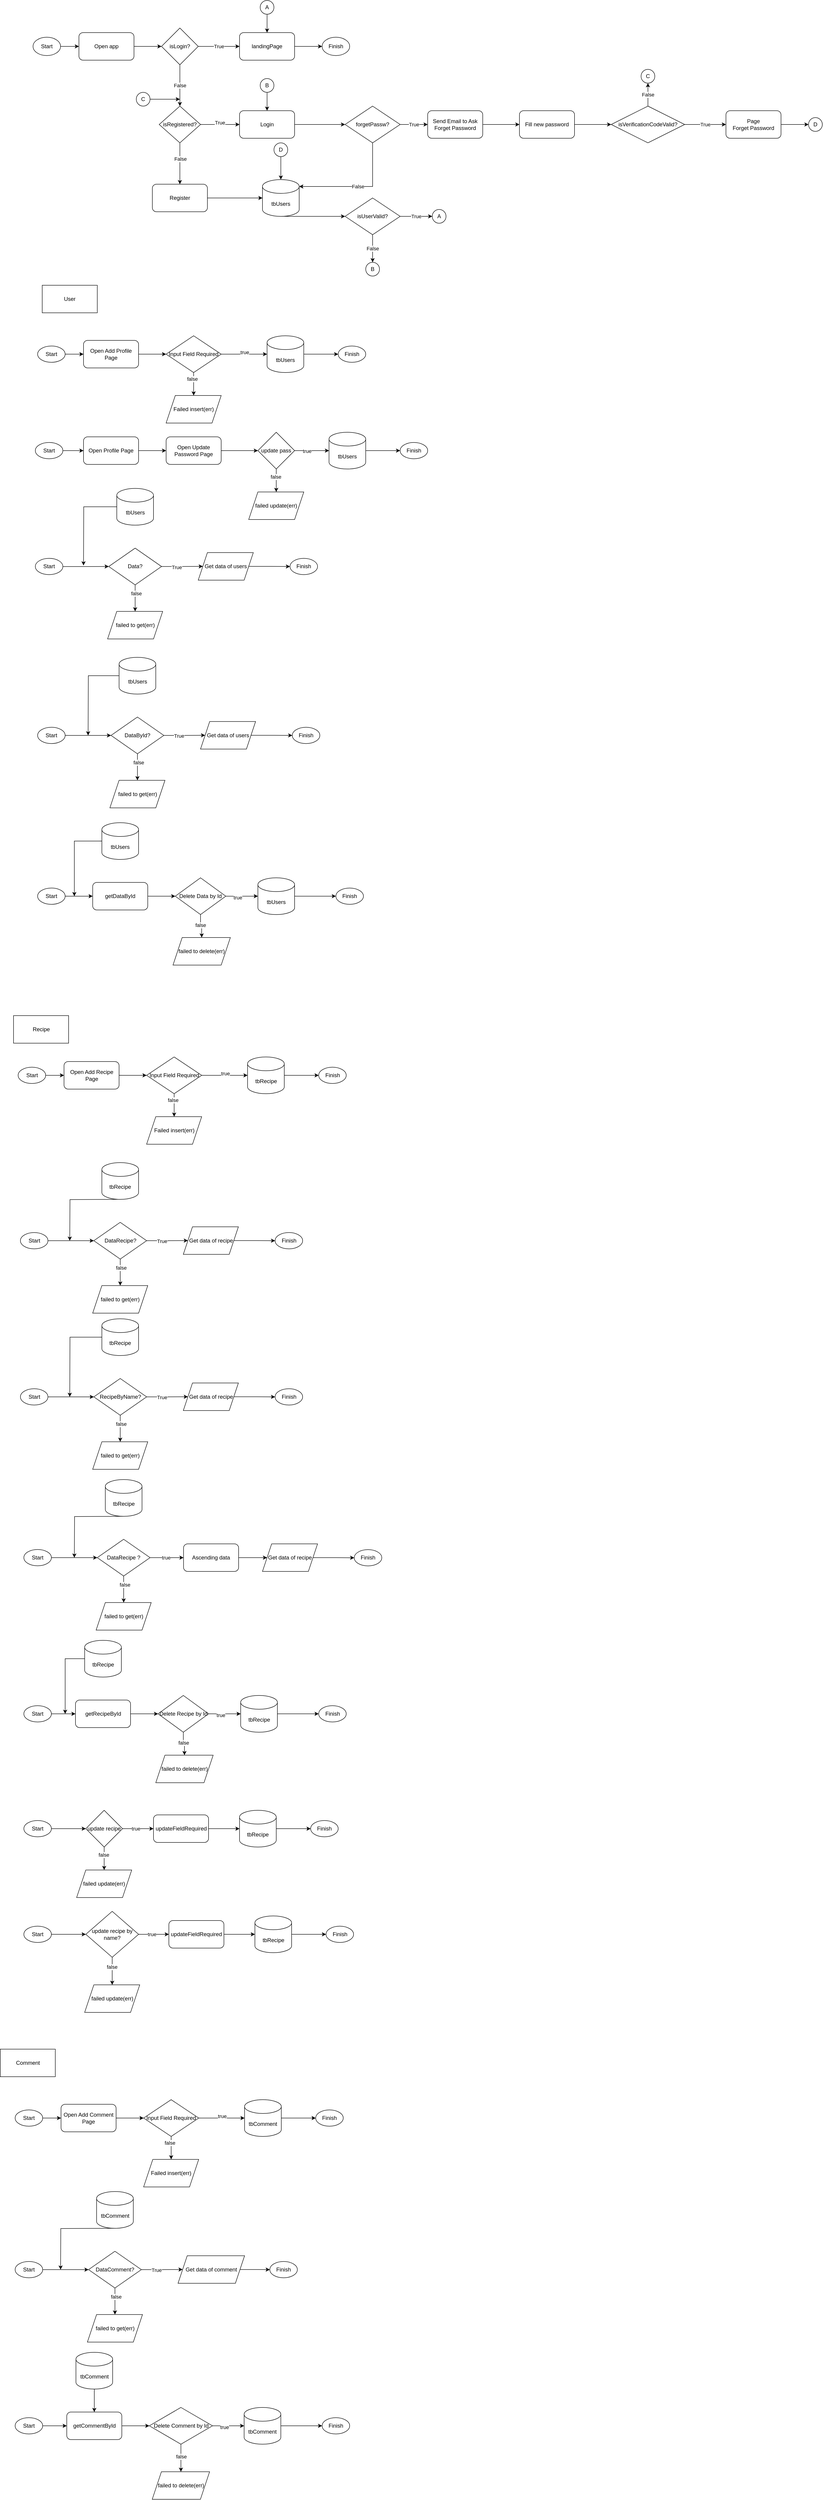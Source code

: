 <mxfile version="20.3.1" type="device"><diagram id="dz3lPC6_gtCYHA8bR2gs" name="Page-1"><mxGraphModel dx="946" dy="646" grid="1" gridSize="10" guides="1" tooltips="1" connect="1" arrows="1" fold="1" page="1" pageScale="1" pageWidth="850" pageHeight="1100" math="0" shadow="0"><root><mxCell id="0"/><mxCell id="1" parent="0"/><mxCell id="I_vC5Qo0O56lI-ETAGod-10" style="edgeStyle=orthogonalEdgeStyle;rounded=0;orthogonalLoop=1;jettySize=auto;html=1;entryX=0;entryY=0.5;entryDx=0;entryDy=0;" parent="1" source="I_vC5Qo0O56lI-ETAGod-1" target="I_vC5Qo0O56lI-ETAGod-2" edge="1"><mxGeometry relative="1" as="geometry"/></mxCell><mxCell id="I_vC5Qo0O56lI-ETAGod-1" value="Start" style="ellipse;whiteSpace=wrap;html=1;" parent="1" vertex="1"><mxGeometry x="180" y="220" width="60" height="40" as="geometry"/></mxCell><mxCell id="I_vC5Qo0O56lI-ETAGod-9" style="edgeStyle=orthogonalEdgeStyle;rounded=0;orthogonalLoop=1;jettySize=auto;html=1;entryX=0;entryY=0.5;entryDx=0;entryDy=0;" parent="1" source="I_vC5Qo0O56lI-ETAGod-2" target="I_vC5Qo0O56lI-ETAGod-4" edge="1"><mxGeometry relative="1" as="geometry"/></mxCell><mxCell id="I_vC5Qo0O56lI-ETAGod-2" value="Open app" style="rounded=1;whiteSpace=wrap;html=1;" parent="1" vertex="1"><mxGeometry x="280" y="210" width="120" height="60" as="geometry"/></mxCell><mxCell id="I_vC5Qo0O56lI-ETAGod-8" value="True" style="edgeStyle=orthogonalEdgeStyle;rounded=0;orthogonalLoop=1;jettySize=auto;html=1;" parent="1" source="I_vC5Qo0O56lI-ETAGod-4" target="I_vC5Qo0O56lI-ETAGod-7" edge="1"><mxGeometry relative="1" as="geometry"/></mxCell><mxCell id="I_vC5Qo0O56lI-ETAGod-12" value="False" style="edgeStyle=orthogonalEdgeStyle;rounded=0;orthogonalLoop=1;jettySize=auto;html=1;" parent="1" source="I_vC5Qo0O56lI-ETAGod-4" target="I_vC5Qo0O56lI-ETAGod-11" edge="1"><mxGeometry relative="1" as="geometry"/></mxCell><mxCell id="I_vC5Qo0O56lI-ETAGod-4" value="isLogin?" style="rhombus;whiteSpace=wrap;html=1;" parent="1" vertex="1"><mxGeometry x="460" y="200" width="80" height="80" as="geometry"/></mxCell><mxCell id="UGNXCkmWaY5JO2Q-KFPR-30" style="edgeStyle=orthogonalEdgeStyle;rounded=0;orthogonalLoop=1;jettySize=auto;html=1;" parent="1" source="I_vC5Qo0O56lI-ETAGod-7" edge="1"><mxGeometry relative="1" as="geometry"><mxPoint x="810" y="240" as="targetPoint"/></mxGeometry></mxCell><mxCell id="I_vC5Qo0O56lI-ETAGod-7" value="landingPage" style="rounded=1;whiteSpace=wrap;html=1;" parent="1" vertex="1"><mxGeometry x="630" y="210" width="120" height="60" as="geometry"/></mxCell><mxCell id="I_vC5Qo0O56lI-ETAGod-15" style="edgeStyle=orthogonalEdgeStyle;rounded=0;orthogonalLoop=1;jettySize=auto;html=1;entryX=0.5;entryY=0;entryDx=0;entryDy=0;" parent="1" source="I_vC5Qo0O56lI-ETAGod-11" target="I_vC5Qo0O56lI-ETAGod-14" edge="1"><mxGeometry relative="1" as="geometry"/></mxCell><mxCell id="I_vC5Qo0O56lI-ETAGod-16" value="False" style="edgeLabel;html=1;align=center;verticalAlign=middle;resizable=0;points=[];" parent="I_vC5Qo0O56lI-ETAGod-15" vertex="1" connectable="0"><mxGeometry x="-0.222" y="1" relative="1" as="geometry"><mxPoint as="offset"/></mxGeometry></mxCell><mxCell id="I_vC5Qo0O56lI-ETAGod-18" style="edgeStyle=orthogonalEdgeStyle;rounded=0;orthogonalLoop=1;jettySize=auto;html=1;entryX=0;entryY=0.5;entryDx=0;entryDy=0;" parent="1" source="I_vC5Qo0O56lI-ETAGod-11" target="I_vC5Qo0O56lI-ETAGod-17" edge="1"><mxGeometry relative="1" as="geometry"/></mxCell><mxCell id="MZ67iexmaRVE7B95p1tb-1" value="True" style="edgeLabel;html=1;align=center;verticalAlign=middle;resizable=0;points=[];" parent="I_vC5Qo0O56lI-ETAGod-18" connectable="0" vertex="1"><mxGeometry x="-0.012" y="4" relative="1" as="geometry"><mxPoint as="offset"/></mxGeometry></mxCell><mxCell id="I_vC5Qo0O56lI-ETAGod-11" value="isRegistered?" style="rhombus;whiteSpace=wrap;html=1;" parent="1" vertex="1"><mxGeometry x="455" y="370" width="90" height="80" as="geometry"/></mxCell><mxCell id="etsFbab7y7HQtia8HJ4h-28" style="edgeStyle=none;curved=1;rounded=0;orthogonalLoop=1;jettySize=auto;html=1;startArrow=none;startFill=0;endArrow=classic;endFill=1;startSize=6;endSize=6;sourcePerimeterSpacing=0;targetPerimeterSpacing=0;" parent="1" source="I_vC5Qo0O56lI-ETAGod-14" target="I_vC5Qo0O56lI-ETAGod-19" edge="1"><mxGeometry relative="1" as="geometry"/></mxCell><mxCell id="I_vC5Qo0O56lI-ETAGod-14" value="Register" style="rounded=1;whiteSpace=wrap;html=1;" parent="1" vertex="1"><mxGeometry x="440" y="540" width="120" height="60" as="geometry"/></mxCell><mxCell id="I_vC5Qo0O56lI-ETAGod-17" value="Login" style="rounded=1;whiteSpace=wrap;html=1;" parent="1" vertex="1"><mxGeometry x="630" y="380" width="120" height="60" as="geometry"/></mxCell><mxCell id="etsFbab7y7HQtia8HJ4h-29" style="edgeStyle=none;curved=1;rounded=0;orthogonalLoop=1;jettySize=auto;html=1;startArrow=none;startFill=0;endArrow=classic;endFill=1;startSize=6;endSize=6;sourcePerimeterSpacing=0;targetPerimeterSpacing=0;exitX=0.5;exitY=1;exitDx=0;exitDy=0;exitPerimeter=0;" parent="1" source="I_vC5Qo0O56lI-ETAGod-19" target="etsFbab7y7HQtia8HJ4h-8" edge="1"><mxGeometry relative="1" as="geometry"/></mxCell><mxCell id="I_vC5Qo0O56lI-ETAGod-19" value="tbUsers" style="shape=cylinder3;whiteSpace=wrap;html=1;boundedLbl=1;backgroundOutline=1;size=15;" parent="1" vertex="1"><mxGeometry x="680" y="530" width="80" height="80" as="geometry"/></mxCell><mxCell id="etsFbab7y7HQtia8HJ4h-1" value="forgetPassw?" style="rhombus;whiteSpace=wrap;html=1;" parent="1" vertex="1"><mxGeometry x="860" y="370" width="120" height="80" as="geometry"/></mxCell><mxCell id="etsFbab7y7HQtia8HJ4h-3" style="edgeStyle=orthogonalEdgeStyle;rounded=0;orthogonalLoop=1;jettySize=auto;html=1;" parent="1" source="I_vC5Qo0O56lI-ETAGod-17" target="etsFbab7y7HQtia8HJ4h-1" edge="1"><mxGeometry relative="1" as="geometry"><mxPoint x="555" y="420" as="sourcePoint"/><mxPoint x="640" y="420" as="targetPoint"/></mxGeometry></mxCell><mxCell id="etsFbab7y7HQtia8HJ4h-45" style="edgeStyle=none;rounded=0;orthogonalLoop=1;jettySize=auto;html=1;startArrow=none;startFill=0;endArrow=classic;endFill=1;startSize=6;endSize=6;sourcePerimeterSpacing=0;targetPerimeterSpacing=0;" parent="1" source="etsFbab7y7HQtia8HJ4h-4" target="etsFbab7y7HQtia8HJ4h-44" edge="1"><mxGeometry relative="1" as="geometry"/></mxCell><mxCell id="etsFbab7y7HQtia8HJ4h-4" value="Send Email to Ask Forget Password" style="rounded=1;whiteSpace=wrap;html=1;" parent="1" vertex="1"><mxGeometry x="1040" y="380" width="120" height="60" as="geometry"/></mxCell><mxCell id="etsFbab7y7HQtia8HJ4h-5" value="True" style="edgeStyle=orthogonalEdgeStyle;rounded=0;orthogonalLoop=1;jettySize=auto;html=1;" parent="1" source="etsFbab7y7HQtia8HJ4h-1" target="etsFbab7y7HQtia8HJ4h-4" edge="1"><mxGeometry relative="1" as="geometry"><mxPoint x="760" y="420" as="sourcePoint"/><mxPoint x="870" y="420" as="targetPoint"/></mxGeometry></mxCell><mxCell id="etsFbab7y7HQtia8HJ4h-7" value="False" style="edgeStyle=orthogonalEdgeStyle;rounded=0;orthogonalLoop=1;jettySize=auto;html=1;entryX=1;entryY=0;entryDx=0;entryDy=15;entryPerimeter=0;exitX=0.5;exitY=1;exitDx=0;exitDy=0;" parent="1" source="etsFbab7y7HQtia8HJ4h-1" target="I_vC5Qo0O56lI-ETAGod-19" edge="1"><mxGeometry relative="1" as="geometry"><mxPoint x="990" y="420" as="sourcePoint"/><mxPoint x="920" y="520" as="targetPoint"/><Array as="points"><mxPoint x="920" y="545"/></Array></mxGeometry></mxCell><mxCell id="etsFbab7y7HQtia8HJ4h-18" value="True" style="edgeStyle=none;curved=1;rounded=0;orthogonalLoop=1;jettySize=auto;html=1;endArrow=classic;endFill=1;startSize=6;endSize=6;sourcePerimeterSpacing=0;targetPerimeterSpacing=0;" parent="1" source="etsFbab7y7HQtia8HJ4h-8" target="etsFbab7y7HQtia8HJ4h-17" edge="1"><mxGeometry relative="1" as="geometry"/></mxCell><mxCell id="etsFbab7y7HQtia8HJ4h-31" value="False" style="edgeStyle=none;curved=1;rounded=0;orthogonalLoop=1;jettySize=auto;html=1;startArrow=none;startFill=0;endArrow=classic;endFill=1;startSize=6;endSize=6;sourcePerimeterSpacing=0;targetPerimeterSpacing=0;" parent="1" source="etsFbab7y7HQtia8HJ4h-8" target="etsFbab7y7HQtia8HJ4h-39" edge="1"><mxGeometry relative="1" as="geometry"><mxPoint x="920" y="700" as="targetPoint"/></mxGeometry></mxCell><mxCell id="etsFbab7y7HQtia8HJ4h-8" value="isUserValid?" style="rhombus;whiteSpace=wrap;html=1;" parent="1" vertex="1"><mxGeometry x="860" y="570" width="120" height="80" as="geometry"/></mxCell><mxCell id="etsFbab7y7HQtia8HJ4h-17" value="A" style="ellipse;whiteSpace=wrap;html=1;aspect=fixed;hachureGap=4;" parent="1" vertex="1"><mxGeometry x="1050" y="595" width="30" height="30" as="geometry"/></mxCell><mxCell id="etsFbab7y7HQtia8HJ4h-22" style="edgeStyle=none;curved=1;rounded=0;orthogonalLoop=1;jettySize=auto;html=1;startArrow=none;startFill=0;endArrow=classic;endFill=1;startSize=6;endSize=6;sourcePerimeterSpacing=0;targetPerimeterSpacing=0;" parent="1" source="etsFbab7y7HQtia8HJ4h-21" target="I_vC5Qo0O56lI-ETAGod-7" edge="1"><mxGeometry relative="1" as="geometry"/></mxCell><mxCell id="etsFbab7y7HQtia8HJ4h-21" value="A" style="ellipse;whiteSpace=wrap;html=1;aspect=fixed;hachureGap=4;" parent="1" vertex="1"><mxGeometry x="675" y="140" width="30" height="30" as="geometry"/></mxCell><mxCell id="etsFbab7y7HQtia8HJ4h-53" style="edgeStyle=none;rounded=0;orthogonalLoop=1;jettySize=auto;html=1;startArrow=none;startFill=0;endArrow=classic;endFill=1;startSize=6;endSize=6;sourcePerimeterSpacing=0;targetPerimeterSpacing=0;" parent="1" source="etsFbab7y7HQtia8HJ4h-34" target="etsFbab7y7HQtia8HJ4h-52" edge="1"><mxGeometry relative="1" as="geometry"/></mxCell><mxCell id="etsFbab7y7HQtia8HJ4h-34" value="Page&lt;br&gt;Forget Password" style="rounded=1;whiteSpace=wrap;html=1;" parent="1" vertex="1"><mxGeometry x="1690" y="380" width="120" height="60" as="geometry"/></mxCell><mxCell id="etsFbab7y7HQtia8HJ4h-37" value="True" style="edgeStyle=none;curved=1;rounded=0;orthogonalLoop=1;jettySize=auto;html=1;startArrow=none;startFill=0;endArrow=classic;endFill=1;startSize=6;endSize=6;sourcePerimeterSpacing=0;targetPerimeterSpacing=0;" parent="1" source="etsFbab7y7HQtia8HJ4h-35" target="etsFbab7y7HQtia8HJ4h-34" edge="1"><mxGeometry relative="1" as="geometry"/></mxCell><mxCell id="etsFbab7y7HQtia8HJ4h-48" value="False" style="edgeStyle=none;rounded=0;orthogonalLoop=1;jettySize=auto;html=1;startArrow=none;startFill=0;endArrow=classic;endFill=1;startSize=6;endSize=6;sourcePerimeterSpacing=0;targetPerimeterSpacing=0;" parent="1" source="etsFbab7y7HQtia8HJ4h-35" target="etsFbab7y7HQtia8HJ4h-49" edge="1"><mxGeometry relative="1" as="geometry"><mxPoint x="1520" y="360" as="targetPoint"/></mxGeometry></mxCell><mxCell id="etsFbab7y7HQtia8HJ4h-35" value="isVerificationCodeValid?" style="rhombus;whiteSpace=wrap;html=1;" parent="1" vertex="1"><mxGeometry x="1440" y="370" width="160" height="80" as="geometry"/></mxCell><mxCell id="etsFbab7y7HQtia8HJ4h-39" value="B" style="ellipse;whiteSpace=wrap;html=1;aspect=fixed;hachureGap=4;" parent="1" vertex="1"><mxGeometry x="905" y="710" width="30" height="30" as="geometry"/></mxCell><mxCell id="etsFbab7y7HQtia8HJ4h-41" style="edgeStyle=none;rounded=0;orthogonalLoop=1;jettySize=auto;html=1;startArrow=none;startFill=0;endArrow=classic;endFill=1;startSize=6;endSize=6;sourcePerimeterSpacing=0;targetPerimeterSpacing=0;" parent="1" source="etsFbab7y7HQtia8HJ4h-40" target="I_vC5Qo0O56lI-ETAGod-17" edge="1"><mxGeometry relative="1" as="geometry"/></mxCell><mxCell id="etsFbab7y7HQtia8HJ4h-40" value="B" style="ellipse;whiteSpace=wrap;html=1;aspect=fixed;hachureGap=4;" parent="1" vertex="1"><mxGeometry x="675" y="310" width="30" height="30" as="geometry"/></mxCell><mxCell id="etsFbab7y7HQtia8HJ4h-46" style="edgeStyle=none;rounded=0;orthogonalLoop=1;jettySize=auto;html=1;startArrow=none;startFill=0;endArrow=classic;endFill=1;startSize=6;endSize=6;sourcePerimeterSpacing=0;targetPerimeterSpacing=0;" parent="1" source="etsFbab7y7HQtia8HJ4h-44" target="etsFbab7y7HQtia8HJ4h-35" edge="1"><mxGeometry relative="1" as="geometry"/></mxCell><mxCell id="etsFbab7y7HQtia8HJ4h-44" value="Fill new password" style="rounded=1;whiteSpace=wrap;html=1;" parent="1" vertex="1"><mxGeometry x="1240" y="380" width="120" height="60" as="geometry"/></mxCell><mxCell id="etsFbab7y7HQtia8HJ4h-49" value="C" style="ellipse;whiteSpace=wrap;html=1;aspect=fixed;hachureGap=4;" parent="1" vertex="1"><mxGeometry x="1505" y="290" width="30" height="30" as="geometry"/></mxCell><mxCell id="etsFbab7y7HQtia8HJ4h-51" style="edgeStyle=none;rounded=0;orthogonalLoop=1;jettySize=auto;html=1;startArrow=none;startFill=0;endArrow=classic;endFill=1;startSize=6;endSize=6;sourcePerimeterSpacing=0;targetPerimeterSpacing=0;" parent="1" source="etsFbab7y7HQtia8HJ4h-50" edge="1"><mxGeometry relative="1" as="geometry"><mxPoint x="500" y="355" as="targetPoint"/></mxGeometry></mxCell><mxCell id="etsFbab7y7HQtia8HJ4h-50" value="C" style="ellipse;whiteSpace=wrap;html=1;aspect=fixed;hachureGap=4;" parent="1" vertex="1"><mxGeometry x="405" y="340" width="30" height="30" as="geometry"/></mxCell><mxCell id="etsFbab7y7HQtia8HJ4h-52" value="D" style="ellipse;whiteSpace=wrap;html=1;aspect=fixed;hachureGap=4;" parent="1" vertex="1"><mxGeometry x="1870" y="395" width="30" height="30" as="geometry"/></mxCell><mxCell id="etsFbab7y7HQtia8HJ4h-55" style="edgeStyle=none;rounded=0;orthogonalLoop=1;jettySize=auto;html=1;startArrow=none;startFill=0;endArrow=classic;endFill=1;startSize=6;endSize=6;sourcePerimeterSpacing=0;targetPerimeterSpacing=0;" parent="1" source="etsFbab7y7HQtia8HJ4h-54" target="I_vC5Qo0O56lI-ETAGod-19" edge="1"><mxGeometry relative="1" as="geometry"/></mxCell><mxCell id="etsFbab7y7HQtia8HJ4h-54" value="D" style="ellipse;whiteSpace=wrap;html=1;aspect=fixed;hachureGap=4;" parent="1" vertex="1"><mxGeometry x="705" y="450" width="30" height="30" as="geometry"/></mxCell><mxCell id="etsFbab7y7HQtia8HJ4h-64" style="edgeStyle=none;rounded=0;orthogonalLoop=1;jettySize=auto;html=1;startArrow=none;startFill=0;endArrow=classic;endFill=1;startSize=6;endSize=6;sourcePerimeterSpacing=0;targetPerimeterSpacing=0;" parent="1" source="etsFbab7y7HQtia8HJ4h-60" target="etsFbab7y7HQtia8HJ4h-63" edge="1"><mxGeometry relative="1" as="geometry"/></mxCell><mxCell id="etsFbab7y7HQtia8HJ4h-60" value="Start" style="ellipse;whiteSpace=wrap;html=1;" parent="1" vertex="1"><mxGeometry x="190" y="892.27" width="60" height="35.45" as="geometry"/></mxCell><mxCell id="etsFbab7y7HQtia8HJ4h-66" style="edgeStyle=none;rounded=0;orthogonalLoop=1;jettySize=auto;html=1;startArrow=none;startFill=0;endArrow=classic;endFill=1;startSize=6;endSize=6;sourcePerimeterSpacing=0;targetPerimeterSpacing=0;" parent="1" source="etsFbab7y7HQtia8HJ4h-63" edge="1"><mxGeometry relative="1" as="geometry"><mxPoint x="470" y="910" as="targetPoint"/></mxGeometry></mxCell><mxCell id="etsFbab7y7HQtia8HJ4h-63" value="Open Add Profile Page" style="rounded=1;whiteSpace=wrap;html=1;" parent="1" vertex="1"><mxGeometry x="290" y="880" width="120" height="60" as="geometry"/></mxCell><mxCell id="etsFbab7y7HQtia8HJ4h-68" style="edgeStyle=none;rounded=0;orthogonalLoop=1;jettySize=auto;html=1;startArrow=none;startFill=0;endArrow=classic;endFill=1;startSize=6;endSize=6;sourcePerimeterSpacing=0;targetPerimeterSpacing=0;" parent="1" target="etsFbab7y7HQtia8HJ4h-67" edge="1"><mxGeometry relative="1" as="geometry"><mxPoint x="590" y="910" as="sourcePoint"/></mxGeometry></mxCell><mxCell id="-YKiBj-NrkM7txvOCSLn-4" value="true" style="edgeLabel;html=1;align=center;verticalAlign=middle;resizable=0;points=[];" parent="etsFbab7y7HQtia8HJ4h-68" vertex="1" connectable="0"><mxGeometry x="0.02" y="4" relative="1" as="geometry"><mxPoint as="offset"/></mxGeometry></mxCell><mxCell id="UGNXCkmWaY5JO2Q-KFPR-28" style="edgeStyle=orthogonalEdgeStyle;rounded=0;orthogonalLoop=1;jettySize=auto;html=1;entryX=0;entryY=0.5;entryDx=0;entryDy=0;" parent="1" source="etsFbab7y7HQtia8HJ4h-67" target="UGNXCkmWaY5JO2Q-KFPR-27" edge="1"><mxGeometry relative="1" as="geometry"/></mxCell><mxCell id="etsFbab7y7HQtia8HJ4h-67" value="tbUsers" style="shape=cylinder3;whiteSpace=wrap;html=1;boundedLbl=1;backgroundOutline=1;size=15;" parent="1" vertex="1"><mxGeometry x="690" y="870" width="80" height="80" as="geometry"/></mxCell><mxCell id="etsFbab7y7HQtia8HJ4h-101" style="edgeStyle=none;rounded=0;orthogonalLoop=1;jettySize=auto;html=1;startArrow=none;startFill=0;endArrow=classic;endFill=1;startSize=6;endSize=6;sourcePerimeterSpacing=0;targetPerimeterSpacing=0;" parent="1" source="etsFbab7y7HQtia8HJ4h-102" target="etsFbab7y7HQtia8HJ4h-104" edge="1"><mxGeometry relative="1" as="geometry"/></mxCell><mxCell id="etsFbab7y7HQtia8HJ4h-102" value="Start" style="ellipse;whiteSpace=wrap;html=1;" parent="1" vertex="1"><mxGeometry x="185" y="1102.27" width="60" height="35.45" as="geometry"/></mxCell><mxCell id="etsFbab7y7HQtia8HJ4h-111" style="edgeStyle=none;rounded=0;orthogonalLoop=1;jettySize=auto;html=1;startArrow=none;startFill=0;endArrow=classic;endFill=1;startSize=6;endSize=6;sourcePerimeterSpacing=0;targetPerimeterSpacing=0;" parent="1" source="etsFbab7y7HQtia8HJ4h-104" target="etsFbab7y7HQtia8HJ4h-112" edge="1"><mxGeometry relative="1" as="geometry"><mxPoint x="470" y="1120" as="targetPoint"/></mxGeometry></mxCell><mxCell id="etsFbab7y7HQtia8HJ4h-104" value="Open Profile Page" style="rounded=1;whiteSpace=wrap;html=1;" parent="1" vertex="1"><mxGeometry x="290" y="1090" width="120" height="60" as="geometry"/></mxCell><mxCell id="etsFbab7y7HQtia8HJ4h-117" style="edgeStyle=none;rounded=0;orthogonalLoop=1;jettySize=auto;html=1;startArrow=none;startFill=0;endArrow=classic;endFill=1;startSize=6;endSize=6;targetPerimeterSpacing=0;" parent="1" source="-YKiBj-NrkM7txvOCSLn-6" target="etsFbab7y7HQtia8HJ4h-116" edge="1"><mxGeometry relative="1" as="geometry"/></mxCell><mxCell id="-YKiBj-NrkM7txvOCSLn-9" value="true" style="edgeLabel;html=1;align=center;verticalAlign=middle;resizable=0;points=[];" parent="etsFbab7y7HQtia8HJ4h-117" vertex="1" connectable="0"><mxGeometry x="-0.28" y="-1" relative="1" as="geometry"><mxPoint as="offset"/></mxGeometry></mxCell><mxCell id="-YKiBj-NrkM7txvOCSLn-8" style="edgeStyle=orthogonalEdgeStyle;rounded=0;orthogonalLoop=1;jettySize=auto;html=1;entryX=0;entryY=0.5;entryDx=0;entryDy=0;" parent="1" source="etsFbab7y7HQtia8HJ4h-112" target="-YKiBj-NrkM7txvOCSLn-6" edge="1"><mxGeometry relative="1" as="geometry"/></mxCell><mxCell id="etsFbab7y7HQtia8HJ4h-112" value="Open Update Password Page" style="rounded=1;whiteSpace=wrap;html=1;" parent="1" vertex="1"><mxGeometry x="470" y="1090" width="120" height="60" as="geometry"/></mxCell><mxCell id="UGNXCkmWaY5JO2Q-KFPR-29" style="edgeStyle=orthogonalEdgeStyle;rounded=0;orthogonalLoop=1;jettySize=auto;html=1;entryX=0;entryY=0.5;entryDx=0;entryDy=0;" parent="1" source="etsFbab7y7HQtia8HJ4h-116" target="UGNXCkmWaY5JO2Q-KFPR-26" edge="1"><mxGeometry relative="1" as="geometry"/></mxCell><mxCell id="etsFbab7y7HQtia8HJ4h-116" value="tbUsers" style="shape=cylinder3;whiteSpace=wrap;html=1;boundedLbl=1;backgroundOutline=1;size=15;" parent="1" vertex="1"><mxGeometry x="825" y="1079.99" width="80" height="80" as="geometry"/></mxCell><mxCell id="UGNXCkmWaY5JO2Q-KFPR-1" value="User" style="rounded=0;whiteSpace=wrap;html=1;" parent="1" vertex="1"><mxGeometry x="200" y="760" width="120" height="60" as="geometry"/></mxCell><mxCell id="-YKiBj-NrkM7txvOCSLn-14" style="edgeStyle=orthogonalEdgeStyle;rounded=0;orthogonalLoop=1;jettySize=auto;html=1;entryX=0;entryY=0.5;entryDx=0;entryDy=0;" parent="1" source="UGNXCkmWaY5JO2Q-KFPR-10" target="-YKiBj-NrkM7txvOCSLn-15" edge="1"><mxGeometry relative="1" as="geometry"><mxPoint x="325" y="1362.28" as="targetPoint"/><Array as="points"/></mxGeometry></mxCell><mxCell id="UGNXCkmWaY5JO2Q-KFPR-10" value="Start" style="ellipse;whiteSpace=wrap;html=1;" parent="1" vertex="1"><mxGeometry x="185" y="1354.56" width="60" height="35.45" as="geometry"/></mxCell><mxCell id="-YKiBj-NrkM7txvOCSLn-13" style="edgeStyle=orthogonalEdgeStyle;rounded=0;orthogonalLoop=1;jettySize=auto;html=1;" parent="1" source="UGNXCkmWaY5JO2Q-KFPR-13" edge="1"><mxGeometry relative="1" as="geometry"><mxPoint x="290" y="1370" as="targetPoint"/></mxGeometry></mxCell><mxCell id="UGNXCkmWaY5JO2Q-KFPR-13" value="tbUsers" style="shape=cylinder3;whiteSpace=wrap;html=1;boundedLbl=1;backgroundOutline=1;size=15;" parent="1" vertex="1"><mxGeometry x="362.5" y="1202.28" width="80" height="80" as="geometry"/></mxCell><mxCell id="UGNXCkmWaY5JO2Q-KFPR-14" style="edgeStyle=none;rounded=0;orthogonalLoop=1;jettySize=auto;html=1;startArrow=none;startFill=0;endArrow=classic;endFill=1;startSize=6;endSize=6;sourcePerimeterSpacing=0;targetPerimeterSpacing=0;" parent="1" source="UGNXCkmWaY5JO2Q-KFPR-15" target="UGNXCkmWaY5JO2Q-KFPR-17" edge="1"><mxGeometry relative="1" as="geometry"/></mxCell><mxCell id="UGNXCkmWaY5JO2Q-KFPR-15" value="Start" style="ellipse;whiteSpace=wrap;html=1;" parent="1" vertex="1"><mxGeometry x="190" y="2072.27" width="60" height="35.45" as="geometry"/></mxCell><mxCell id="UGNXCkmWaY5JO2Q-KFPR-21" style="edgeStyle=orthogonalEdgeStyle;rounded=0;orthogonalLoop=1;jettySize=auto;html=1;entryX=0;entryY=0.5;entryDx=0;entryDy=0;" parent="1" source="UGNXCkmWaY5JO2Q-KFPR-17" edge="1"><mxGeometry relative="1" as="geometry"><mxPoint x="490" y="2090" as="targetPoint"/></mxGeometry></mxCell><mxCell id="UGNXCkmWaY5JO2Q-KFPR-17" value="getDataById" style="rounded=1;whiteSpace=wrap;html=1;" parent="1" vertex="1"><mxGeometry x="310" y="2059.99" width="120" height="60" as="geometry"/></mxCell><mxCell id="UGNXCkmWaY5JO2Q-KFPR-46" style="edgeStyle=orthogonalEdgeStyle;rounded=0;orthogonalLoop=1;jettySize=auto;html=1;entryX=0;entryY=0.5;entryDx=0;entryDy=0;" parent="1" source="UGNXCkmWaY5JO2Q-KFPR-18" target="UGNXCkmWaY5JO2Q-KFPR-22" edge="1"><mxGeometry relative="1" as="geometry"/></mxCell><mxCell id="UGNXCkmWaY5JO2Q-KFPR-18" value="tbUsers" style="shape=cylinder3;whiteSpace=wrap;html=1;boundedLbl=1;backgroundOutline=1;size=15;" parent="1" vertex="1"><mxGeometry x="670" y="2049.99" width="80" height="80" as="geometry"/></mxCell><mxCell id="UGNXCkmWaY5JO2Q-KFPR-45" style="edgeStyle=orthogonalEdgeStyle;rounded=0;orthogonalLoop=1;jettySize=auto;html=1;exitX=1;exitY=0.5;exitDx=0;exitDy=0;" parent="1" source="-YKiBj-NrkM7txvOCSLn-51" target="UGNXCkmWaY5JO2Q-KFPR-18" edge="1"><mxGeometry relative="1" as="geometry"><mxPoint x="610" y="2090" as="sourcePoint"/></mxGeometry></mxCell><mxCell id="-YKiBj-NrkM7txvOCSLn-53" value="true" style="edgeLabel;html=1;align=center;verticalAlign=middle;resizable=0;points=[];" parent="UGNXCkmWaY5JO2Q-KFPR-45" vertex="1" connectable="0"><mxGeometry x="-0.257" y="-3" relative="1" as="geometry"><mxPoint as="offset"/></mxGeometry></mxCell><mxCell id="UGNXCkmWaY5JO2Q-KFPR-22" value="Finish" style="ellipse;whiteSpace=wrap;html=1;" parent="1" vertex="1"><mxGeometry x="840" y="2072.26" width="60" height="35.45" as="geometry"/></mxCell><mxCell id="UGNXCkmWaY5JO2Q-KFPR-24" value="Finish" style="ellipse;whiteSpace=wrap;html=1;" parent="1" vertex="1"><mxGeometry x="740" y="1354.56" width="60" height="35.45" as="geometry"/></mxCell><mxCell id="UGNXCkmWaY5JO2Q-KFPR-26" value="Finish" style="ellipse;whiteSpace=wrap;html=1;" parent="1" vertex="1"><mxGeometry x="980" y="1102.26" width="60" height="35.45" as="geometry"/></mxCell><mxCell id="UGNXCkmWaY5JO2Q-KFPR-27" value="Finish" style="ellipse;whiteSpace=wrap;html=1;" parent="1" vertex="1"><mxGeometry x="845" y="892.27" width="60" height="35.45" as="geometry"/></mxCell><mxCell id="UGNXCkmWaY5JO2Q-KFPR-31" value="Finish" style="ellipse;whiteSpace=wrap;html=1;" parent="1" vertex="1"><mxGeometry x="810" y="220" width="60" height="40" as="geometry"/></mxCell><mxCell id="UGNXCkmWaY5JO2Q-KFPR-32" value="Recipe" style="rounded=0;whiteSpace=wrap;html=1;" parent="1" vertex="1"><mxGeometry x="137.5" y="2350" width="120" height="60" as="geometry"/></mxCell><mxCell id="UGNXCkmWaY5JO2Q-KFPR-85" value="Comment" style="rounded=0;whiteSpace=wrap;html=1;" parent="1" vertex="1"><mxGeometry x="108.5" y="4600" width="120" height="60" as="geometry"/></mxCell><mxCell id="-YKiBj-NrkM7txvOCSLn-3" style="edgeStyle=orthogonalEdgeStyle;rounded=0;orthogonalLoop=1;jettySize=auto;html=1;entryX=0.5;entryY=0;entryDx=0;entryDy=0;" parent="1" source="-YKiBj-NrkM7txvOCSLn-1" target="-YKiBj-NrkM7txvOCSLn-2" edge="1"><mxGeometry relative="1" as="geometry"/></mxCell><mxCell id="-YKiBj-NrkM7txvOCSLn-5" value="false" style="edgeLabel;html=1;align=center;verticalAlign=middle;resizable=0;points=[];" parent="-YKiBj-NrkM7txvOCSLn-3" vertex="1" connectable="0"><mxGeometry x="-0.44" y="-3" relative="1" as="geometry"><mxPoint as="offset"/></mxGeometry></mxCell><mxCell id="-YKiBj-NrkM7txvOCSLn-1" value="Input Field Required" style="rhombus;whiteSpace=wrap;html=1;" parent="1" vertex="1"><mxGeometry x="470" y="870" width="120" height="80" as="geometry"/></mxCell><mxCell id="-YKiBj-NrkM7txvOCSLn-2" value="Failed insert(err)" style="shape=parallelogram;perimeter=parallelogramPerimeter;whiteSpace=wrap;html=1;fixedSize=1;" parent="1" vertex="1"><mxGeometry x="470" y="1000" width="120" height="60" as="geometry"/></mxCell><mxCell id="-YKiBj-NrkM7txvOCSLn-11" style="edgeStyle=orthogonalEdgeStyle;rounded=0;orthogonalLoop=1;jettySize=auto;html=1;entryX=0.5;entryY=0;entryDx=0;entryDy=0;" parent="1" source="-YKiBj-NrkM7txvOCSLn-6" target="-YKiBj-NrkM7txvOCSLn-10" edge="1"><mxGeometry relative="1" as="geometry"/></mxCell><mxCell id="-YKiBj-NrkM7txvOCSLn-12" value="false" style="edgeLabel;html=1;align=center;verticalAlign=middle;resizable=0;points=[];" parent="-YKiBj-NrkM7txvOCSLn-11" vertex="1" connectable="0"><mxGeometry x="-0.32" y="-1" relative="1" as="geometry"><mxPoint as="offset"/></mxGeometry></mxCell><mxCell id="-YKiBj-NrkM7txvOCSLn-6" value="update pass" style="rhombus;whiteSpace=wrap;html=1;" parent="1" vertex="1"><mxGeometry x="670" y="1080" width="80" height="80" as="geometry"/></mxCell><mxCell id="-YKiBj-NrkM7txvOCSLn-10" value="failed update(err)" style="shape=parallelogram;perimeter=parallelogramPerimeter;whiteSpace=wrap;html=1;fixedSize=1;" parent="1" vertex="1"><mxGeometry x="650" y="1210" width="120" height="60" as="geometry"/></mxCell><mxCell id="-YKiBj-NrkM7txvOCSLn-19" style="edgeStyle=orthogonalEdgeStyle;rounded=0;orthogonalLoop=1;jettySize=auto;html=1;entryX=0;entryY=0.5;entryDx=0;entryDy=0;" parent="1" source="-YKiBj-NrkM7txvOCSLn-15" target="-YKiBj-NrkM7txvOCSLn-18" edge="1"><mxGeometry relative="1" as="geometry"/></mxCell><mxCell id="-YKiBj-NrkM7txvOCSLn-22" value="True" style="edgeLabel;html=1;align=center;verticalAlign=middle;resizable=0;points=[];" parent="-YKiBj-NrkM7txvOCSLn-19" vertex="1" connectable="0"><mxGeometry x="-0.158" y="-1" relative="1" as="geometry"><mxPoint x="-5" as="offset"/></mxGeometry></mxCell><mxCell id="-YKiBj-NrkM7txvOCSLn-21" style="edgeStyle=orthogonalEdgeStyle;rounded=0;orthogonalLoop=1;jettySize=auto;html=1;" parent="1" source="-YKiBj-NrkM7txvOCSLn-15" target="-YKiBj-NrkM7txvOCSLn-20" edge="1"><mxGeometry relative="1" as="geometry"/></mxCell><mxCell id="-YKiBj-NrkM7txvOCSLn-23" value="false" style="edgeLabel;html=1;align=center;verticalAlign=middle;resizable=0;points=[];" parent="-YKiBj-NrkM7txvOCSLn-21" vertex="1" connectable="0"><mxGeometry x="-0.351" y="1" relative="1" as="geometry"><mxPoint x="1" as="offset"/></mxGeometry></mxCell><mxCell id="-YKiBj-NrkM7txvOCSLn-15" value="Data?" style="rhombus;whiteSpace=wrap;html=1;" parent="1" vertex="1"><mxGeometry x="345" y="1332.28" width="115" height="80" as="geometry"/></mxCell><mxCell id="-YKiBj-NrkM7txvOCSLn-24" style="edgeStyle=orthogonalEdgeStyle;rounded=0;orthogonalLoop=1;jettySize=auto;html=1;entryX=0;entryY=0.5;entryDx=0;entryDy=0;" parent="1" source="-YKiBj-NrkM7txvOCSLn-18" target="UGNXCkmWaY5JO2Q-KFPR-24" edge="1"><mxGeometry relative="1" as="geometry"/></mxCell><mxCell id="-YKiBj-NrkM7txvOCSLn-18" value="Get data of users" style="shape=parallelogram;perimeter=parallelogramPerimeter;whiteSpace=wrap;html=1;fixedSize=1;" parent="1" vertex="1"><mxGeometry x="540" y="1342" width="120" height="60" as="geometry"/></mxCell><mxCell id="-YKiBj-NrkM7txvOCSLn-20" value="failed to get(err)" style="shape=parallelogram;perimeter=parallelogramPerimeter;whiteSpace=wrap;html=1;fixedSize=1;" parent="1" vertex="1"><mxGeometry x="342.5" y="1470" width="120" height="60" as="geometry"/></mxCell><mxCell id="-YKiBj-NrkM7txvOCSLn-25" style="edgeStyle=orthogonalEdgeStyle;rounded=0;orthogonalLoop=1;jettySize=auto;html=1;entryX=0;entryY=0.5;entryDx=0;entryDy=0;" parent="1" source="-YKiBj-NrkM7txvOCSLn-26" target="-YKiBj-NrkM7txvOCSLn-32" edge="1"><mxGeometry relative="1" as="geometry"><mxPoint x="330" y="1730" as="targetPoint"/><Array as="points"/></mxGeometry></mxCell><mxCell id="-YKiBj-NrkM7txvOCSLn-26" value="Start" style="ellipse;whiteSpace=wrap;html=1;" parent="1" vertex="1"><mxGeometry x="190" y="1722.28" width="60" height="35.45" as="geometry"/></mxCell><mxCell id="-YKiBj-NrkM7txvOCSLn-27" value="Finish" style="ellipse;whiteSpace=wrap;html=1;" parent="1" vertex="1"><mxGeometry x="745" y="1722.28" width="60" height="35.45" as="geometry"/></mxCell><mxCell id="-YKiBj-NrkM7txvOCSLn-28" style="edgeStyle=orthogonalEdgeStyle;rounded=0;orthogonalLoop=1;jettySize=auto;html=1;entryX=0;entryY=0.5;entryDx=0;entryDy=0;" parent="1" source="-YKiBj-NrkM7txvOCSLn-32" target="-YKiBj-NrkM7txvOCSLn-34" edge="1"><mxGeometry relative="1" as="geometry"/></mxCell><mxCell id="-YKiBj-NrkM7txvOCSLn-29" value="True" style="edgeLabel;html=1;align=center;verticalAlign=middle;resizable=0;points=[];" parent="-YKiBj-NrkM7txvOCSLn-28" vertex="1" connectable="0"><mxGeometry x="-0.158" y="-1" relative="1" as="geometry"><mxPoint x="-5" as="offset"/></mxGeometry></mxCell><mxCell id="-YKiBj-NrkM7txvOCSLn-30" style="edgeStyle=orthogonalEdgeStyle;rounded=0;orthogonalLoop=1;jettySize=auto;html=1;" parent="1" source="-YKiBj-NrkM7txvOCSLn-32" target="-YKiBj-NrkM7txvOCSLn-35" edge="1"><mxGeometry relative="1" as="geometry"/></mxCell><mxCell id="-YKiBj-NrkM7txvOCSLn-31" value="false" style="edgeLabel;html=1;align=center;verticalAlign=middle;resizable=0;points=[];" parent="-YKiBj-NrkM7txvOCSLn-30" vertex="1" connectable="0"><mxGeometry x="-0.351" y="1" relative="1" as="geometry"><mxPoint x="1" as="offset"/></mxGeometry></mxCell><mxCell id="-YKiBj-NrkM7txvOCSLn-32" value="DataById?" style="rhombus;whiteSpace=wrap;html=1;" parent="1" vertex="1"><mxGeometry x="350" y="1700" width="115" height="80" as="geometry"/></mxCell><mxCell id="-YKiBj-NrkM7txvOCSLn-33" style="edgeStyle=orthogonalEdgeStyle;rounded=0;orthogonalLoop=1;jettySize=auto;html=1;entryX=0;entryY=0.5;entryDx=0;entryDy=0;" parent="1" source="-YKiBj-NrkM7txvOCSLn-34" target="-YKiBj-NrkM7txvOCSLn-27" edge="1"><mxGeometry relative="1" as="geometry"/></mxCell><mxCell id="-YKiBj-NrkM7txvOCSLn-34" value="Get data of users" style="shape=parallelogram;perimeter=parallelogramPerimeter;whiteSpace=wrap;html=1;fixedSize=1;" parent="1" vertex="1"><mxGeometry x="545" y="1709.72" width="120" height="60" as="geometry"/></mxCell><mxCell id="-YKiBj-NrkM7txvOCSLn-35" value="failed to get(err)" style="shape=parallelogram;perimeter=parallelogramPerimeter;whiteSpace=wrap;html=1;fixedSize=1;" parent="1" vertex="1"><mxGeometry x="347.5" y="1837.72" width="120" height="60" as="geometry"/></mxCell><mxCell id="-YKiBj-NrkM7txvOCSLn-36" style="edgeStyle=orthogonalEdgeStyle;rounded=0;orthogonalLoop=1;jettySize=auto;html=1;" parent="1" source="-YKiBj-NrkM7txvOCSLn-37" edge="1"><mxGeometry relative="1" as="geometry"><mxPoint x="300" y="1740" as="targetPoint"/></mxGeometry></mxCell><mxCell id="-YKiBj-NrkM7txvOCSLn-37" value="tbUsers" style="shape=cylinder3;whiteSpace=wrap;html=1;boundedLbl=1;backgroundOutline=1;size=15;" parent="1" vertex="1"><mxGeometry x="367.5" y="1570" width="80" height="80" as="geometry"/></mxCell><mxCell id="-YKiBj-NrkM7txvOCSLn-48" value="failed to delete(err)" style="shape=parallelogram;perimeter=parallelogramPerimeter;whiteSpace=wrap;html=1;fixedSize=1;" parent="1" vertex="1"><mxGeometry x="485" y="2180" width="125" height="60" as="geometry"/></mxCell><mxCell id="-YKiBj-NrkM7txvOCSLn-49" style="edgeStyle=orthogonalEdgeStyle;rounded=0;orthogonalLoop=1;jettySize=auto;html=1;" parent="1" source="-YKiBj-NrkM7txvOCSLn-50" edge="1"><mxGeometry relative="1" as="geometry"><mxPoint x="270" y="2090" as="targetPoint"/><Array as="points"><mxPoint x="270" y="1970"/></Array></mxGeometry></mxCell><mxCell id="-YKiBj-NrkM7txvOCSLn-50" value="tbUsers" style="shape=cylinder3;whiteSpace=wrap;html=1;boundedLbl=1;backgroundOutline=1;size=15;" parent="1" vertex="1"><mxGeometry x="330" y="1930.0" width="80" height="80" as="geometry"/></mxCell><mxCell id="-YKiBj-NrkM7txvOCSLn-52" style="edgeStyle=orthogonalEdgeStyle;rounded=0;orthogonalLoop=1;jettySize=auto;html=1;entryX=0.5;entryY=0;entryDx=0;entryDy=0;" parent="1" source="-YKiBj-NrkM7txvOCSLn-51" target="-YKiBj-NrkM7txvOCSLn-48" edge="1"><mxGeometry relative="1" as="geometry"/></mxCell><mxCell id="-YKiBj-NrkM7txvOCSLn-54" value="false" style="edgeLabel;html=1;align=center;verticalAlign=middle;resizable=0;points=[];" parent="-YKiBj-NrkM7txvOCSLn-52" vertex="1" connectable="0"><mxGeometry x="-0.12" relative="1" as="geometry"><mxPoint as="offset"/></mxGeometry></mxCell><mxCell id="-YKiBj-NrkM7txvOCSLn-51" value="Delete Data by Id" style="rhombus;whiteSpace=wrap;html=1;" parent="1" vertex="1"><mxGeometry x="490" y="2050" width="110" height="80" as="geometry"/></mxCell><mxCell id="-YKiBj-NrkM7txvOCSLn-55" style="edgeStyle=none;rounded=0;orthogonalLoop=1;jettySize=auto;html=1;startArrow=none;startFill=0;endArrow=classic;endFill=1;startSize=6;endSize=6;sourcePerimeterSpacing=0;targetPerimeterSpacing=0;" parent="1" source="-YKiBj-NrkM7txvOCSLn-56" target="-YKiBj-NrkM7txvOCSLn-58" edge="1"><mxGeometry relative="1" as="geometry"/></mxCell><mxCell id="-YKiBj-NrkM7txvOCSLn-56" value="Start" style="ellipse;whiteSpace=wrap;html=1;" parent="1" vertex="1"><mxGeometry x="147.5" y="2462.27" width="60" height="35.45" as="geometry"/></mxCell><mxCell id="-YKiBj-NrkM7txvOCSLn-57" style="edgeStyle=none;rounded=0;orthogonalLoop=1;jettySize=auto;html=1;startArrow=none;startFill=0;endArrow=classic;endFill=1;startSize=6;endSize=6;sourcePerimeterSpacing=0;targetPerimeterSpacing=0;" parent="1" source="-YKiBj-NrkM7txvOCSLn-58" edge="1"><mxGeometry relative="1" as="geometry"><mxPoint x="427.5" y="2480" as="targetPoint"/></mxGeometry></mxCell><mxCell id="-YKiBj-NrkM7txvOCSLn-58" value="Open Add Recipe Page" style="rounded=1;whiteSpace=wrap;html=1;" parent="1" vertex="1"><mxGeometry x="247.5" y="2450" width="120" height="60" as="geometry"/></mxCell><mxCell id="-YKiBj-NrkM7txvOCSLn-59" style="edgeStyle=none;rounded=0;orthogonalLoop=1;jettySize=auto;html=1;startArrow=none;startFill=0;endArrow=classic;endFill=1;startSize=6;endSize=6;sourcePerimeterSpacing=0;targetPerimeterSpacing=0;" parent="1" target="-YKiBj-NrkM7txvOCSLn-62" edge="1"><mxGeometry relative="1" as="geometry"><mxPoint x="547.5" y="2480" as="sourcePoint"/></mxGeometry></mxCell><mxCell id="-YKiBj-NrkM7txvOCSLn-60" value="true" style="edgeLabel;html=1;align=center;verticalAlign=middle;resizable=0;points=[];" parent="-YKiBj-NrkM7txvOCSLn-59" vertex="1" connectable="0"><mxGeometry x="0.02" y="4" relative="1" as="geometry"><mxPoint as="offset"/></mxGeometry></mxCell><mxCell id="-YKiBj-NrkM7txvOCSLn-61" style="edgeStyle=orthogonalEdgeStyle;rounded=0;orthogonalLoop=1;jettySize=auto;html=1;entryX=0;entryY=0.5;entryDx=0;entryDy=0;" parent="1" source="-YKiBj-NrkM7txvOCSLn-62" target="-YKiBj-NrkM7txvOCSLn-63" edge="1"><mxGeometry relative="1" as="geometry"/></mxCell><mxCell id="-YKiBj-NrkM7txvOCSLn-62" value="tbRecipe" style="shape=cylinder3;whiteSpace=wrap;html=1;boundedLbl=1;backgroundOutline=1;size=15;" parent="1" vertex="1"><mxGeometry x="647.5" y="2440" width="80" height="80" as="geometry"/></mxCell><mxCell id="-YKiBj-NrkM7txvOCSLn-63" value="Finish" style="ellipse;whiteSpace=wrap;html=1;" parent="1" vertex="1"><mxGeometry x="802.5" y="2462.27" width="60" height="35.45" as="geometry"/></mxCell><mxCell id="-YKiBj-NrkM7txvOCSLn-64" style="edgeStyle=orthogonalEdgeStyle;rounded=0;orthogonalLoop=1;jettySize=auto;html=1;entryX=0.5;entryY=0;entryDx=0;entryDy=0;" parent="1" source="-YKiBj-NrkM7txvOCSLn-66" target="-YKiBj-NrkM7txvOCSLn-67" edge="1"><mxGeometry relative="1" as="geometry"/></mxCell><mxCell id="-YKiBj-NrkM7txvOCSLn-65" value="false" style="edgeLabel;html=1;align=center;verticalAlign=middle;resizable=0;points=[];" parent="-YKiBj-NrkM7txvOCSLn-64" vertex="1" connectable="0"><mxGeometry x="-0.44" y="-3" relative="1" as="geometry"><mxPoint as="offset"/></mxGeometry></mxCell><mxCell id="-YKiBj-NrkM7txvOCSLn-66" value="Input Field Required" style="rhombus;whiteSpace=wrap;html=1;" parent="1" vertex="1"><mxGeometry x="427.5" y="2440" width="120" height="80" as="geometry"/></mxCell><mxCell id="-YKiBj-NrkM7txvOCSLn-67" value="Failed insert(err)" style="shape=parallelogram;perimeter=parallelogramPerimeter;whiteSpace=wrap;html=1;fixedSize=1;" parent="1" vertex="1"><mxGeometry x="427.5" y="2570" width="120" height="60" as="geometry"/></mxCell><mxCell id="-YKiBj-NrkM7txvOCSLn-68" style="edgeStyle=orthogonalEdgeStyle;rounded=0;orthogonalLoop=1;jettySize=auto;html=1;entryX=0;entryY=0.5;entryDx=0;entryDy=0;" parent="1" source="-YKiBj-NrkM7txvOCSLn-69" target="-YKiBj-NrkM7txvOCSLn-76" edge="1"><mxGeometry relative="1" as="geometry"><mxPoint x="292.5" y="2830.0" as="targetPoint"/><Array as="points"/></mxGeometry></mxCell><mxCell id="-YKiBj-NrkM7txvOCSLn-69" value="Start" style="ellipse;whiteSpace=wrap;html=1;" parent="1" vertex="1"><mxGeometry x="152.5" y="2822.28" width="60" height="35.45" as="geometry"/></mxCell><mxCell id="-YKiBj-NrkM7txvOCSLn-70" style="edgeStyle=orthogonalEdgeStyle;rounded=0;orthogonalLoop=1;jettySize=auto;html=1;" parent="1" edge="1"><mxGeometry relative="1" as="geometry"><mxPoint x="370" y="2750.0" as="sourcePoint"/><mxPoint x="260" y="2840" as="targetPoint"/></mxGeometry></mxCell><mxCell id="-YKiBj-NrkM7txvOCSLn-71" value="Finish" style="ellipse;whiteSpace=wrap;html=1;" parent="1" vertex="1"><mxGeometry x="707.5" y="2822.28" width="60" height="35.45" as="geometry"/></mxCell><mxCell id="-YKiBj-NrkM7txvOCSLn-72" style="edgeStyle=orthogonalEdgeStyle;rounded=0;orthogonalLoop=1;jettySize=auto;html=1;entryX=0;entryY=0.5;entryDx=0;entryDy=0;" parent="1" source="-YKiBj-NrkM7txvOCSLn-76" target="-YKiBj-NrkM7txvOCSLn-78" edge="1"><mxGeometry relative="1" as="geometry"/></mxCell><mxCell id="-YKiBj-NrkM7txvOCSLn-73" value="True" style="edgeLabel;html=1;align=center;verticalAlign=middle;resizable=0;points=[];" parent="-YKiBj-NrkM7txvOCSLn-72" vertex="1" connectable="0"><mxGeometry x="-0.158" y="-1" relative="1" as="geometry"><mxPoint x="-5" as="offset"/></mxGeometry></mxCell><mxCell id="-YKiBj-NrkM7txvOCSLn-74" style="edgeStyle=orthogonalEdgeStyle;rounded=0;orthogonalLoop=1;jettySize=auto;html=1;" parent="1" source="-YKiBj-NrkM7txvOCSLn-76" target="-YKiBj-NrkM7txvOCSLn-79" edge="1"><mxGeometry relative="1" as="geometry"/></mxCell><mxCell id="-YKiBj-NrkM7txvOCSLn-75" value="false" style="edgeLabel;html=1;align=center;verticalAlign=middle;resizable=0;points=[];" parent="-YKiBj-NrkM7txvOCSLn-74" vertex="1" connectable="0"><mxGeometry x="-0.351" y="1" relative="1" as="geometry"><mxPoint x="1" as="offset"/></mxGeometry></mxCell><mxCell id="-YKiBj-NrkM7txvOCSLn-76" value="DataRecipe?" style="rhombus;whiteSpace=wrap;html=1;" parent="1" vertex="1"><mxGeometry x="312.5" y="2800.0" width="115" height="80" as="geometry"/></mxCell><mxCell id="-YKiBj-NrkM7txvOCSLn-77" style="edgeStyle=orthogonalEdgeStyle;rounded=0;orthogonalLoop=1;jettySize=auto;html=1;entryX=0;entryY=0.5;entryDx=0;entryDy=0;" parent="1" source="-YKiBj-NrkM7txvOCSLn-78" target="-YKiBj-NrkM7txvOCSLn-71" edge="1"><mxGeometry relative="1" as="geometry"/></mxCell><mxCell id="-YKiBj-NrkM7txvOCSLn-78" value="Get data of recipe" style="shape=parallelogram;perimeter=parallelogramPerimeter;whiteSpace=wrap;html=1;fixedSize=1;" parent="1" vertex="1"><mxGeometry x="507.5" y="2809.72" width="120" height="60" as="geometry"/></mxCell><mxCell id="-YKiBj-NrkM7txvOCSLn-79" value="failed to get(err)" style="shape=parallelogram;perimeter=parallelogramPerimeter;whiteSpace=wrap;html=1;fixedSize=1;" parent="1" vertex="1"><mxGeometry x="310" y="2937.72" width="120" height="60" as="geometry"/></mxCell><mxCell id="-YKiBj-NrkM7txvOCSLn-80" value="tbRecipe" style="shape=cylinder3;whiteSpace=wrap;html=1;boundedLbl=1;backgroundOutline=1;size=15;" parent="1" vertex="1"><mxGeometry x="330" y="2670" width="80" height="80" as="geometry"/></mxCell><mxCell id="-YKiBj-NrkM7txvOCSLn-81" style="edgeStyle=orthogonalEdgeStyle;rounded=0;orthogonalLoop=1;jettySize=auto;html=1;entryX=0;entryY=0.5;entryDx=0;entryDy=0;" parent="1" source="-YKiBj-NrkM7txvOCSLn-82" target="-YKiBj-NrkM7txvOCSLn-88" edge="1"><mxGeometry relative="1" as="geometry"><mxPoint x="292.5" y="3170" as="targetPoint"/><Array as="points"/></mxGeometry></mxCell><mxCell id="-YKiBj-NrkM7txvOCSLn-82" value="Start" style="ellipse;whiteSpace=wrap;html=1;" parent="1" vertex="1"><mxGeometry x="152.5" y="3162.28" width="60" height="35.45" as="geometry"/></mxCell><mxCell id="-YKiBj-NrkM7txvOCSLn-83" value="Finish" style="ellipse;whiteSpace=wrap;html=1;" parent="1" vertex="1"><mxGeometry x="707.5" y="3162.28" width="60" height="35.45" as="geometry"/></mxCell><mxCell id="-YKiBj-NrkM7txvOCSLn-84" style="edgeStyle=orthogonalEdgeStyle;rounded=0;orthogonalLoop=1;jettySize=auto;html=1;entryX=0;entryY=0.5;entryDx=0;entryDy=0;" parent="1" source="-YKiBj-NrkM7txvOCSLn-88" target="-YKiBj-NrkM7txvOCSLn-90" edge="1"><mxGeometry relative="1" as="geometry"/></mxCell><mxCell id="-YKiBj-NrkM7txvOCSLn-85" value="True" style="edgeLabel;html=1;align=center;verticalAlign=middle;resizable=0;points=[];" parent="-YKiBj-NrkM7txvOCSLn-84" vertex="1" connectable="0"><mxGeometry x="-0.158" y="-1" relative="1" as="geometry"><mxPoint x="-5" as="offset"/></mxGeometry></mxCell><mxCell id="-YKiBj-NrkM7txvOCSLn-86" style="edgeStyle=orthogonalEdgeStyle;rounded=0;orthogonalLoop=1;jettySize=auto;html=1;" parent="1" source="-YKiBj-NrkM7txvOCSLn-88" target="-YKiBj-NrkM7txvOCSLn-91" edge="1"><mxGeometry relative="1" as="geometry"/></mxCell><mxCell id="-YKiBj-NrkM7txvOCSLn-87" value="false" style="edgeLabel;html=1;align=center;verticalAlign=middle;resizable=0;points=[];" parent="-YKiBj-NrkM7txvOCSLn-86" vertex="1" connectable="0"><mxGeometry x="-0.351" y="1" relative="1" as="geometry"><mxPoint x="1" as="offset"/></mxGeometry></mxCell><mxCell id="-YKiBj-NrkM7txvOCSLn-88" value="RecipeByName?" style="rhombus;whiteSpace=wrap;html=1;" parent="1" vertex="1"><mxGeometry x="312.5" y="3140" width="115" height="80" as="geometry"/></mxCell><mxCell id="-YKiBj-NrkM7txvOCSLn-89" style="edgeStyle=orthogonalEdgeStyle;rounded=0;orthogonalLoop=1;jettySize=auto;html=1;entryX=0;entryY=0.5;entryDx=0;entryDy=0;" parent="1" source="-YKiBj-NrkM7txvOCSLn-90" target="-YKiBj-NrkM7txvOCSLn-83" edge="1"><mxGeometry relative="1" as="geometry"/></mxCell><mxCell id="-YKiBj-NrkM7txvOCSLn-90" value="Get data of recipe" style="shape=parallelogram;perimeter=parallelogramPerimeter;whiteSpace=wrap;html=1;fixedSize=1;" parent="1" vertex="1"><mxGeometry x="507.5" y="3149.72" width="120" height="60" as="geometry"/></mxCell><mxCell id="-YKiBj-NrkM7txvOCSLn-91" value="failed to get(err)" style="shape=parallelogram;perimeter=parallelogramPerimeter;whiteSpace=wrap;html=1;fixedSize=1;" parent="1" vertex="1"><mxGeometry x="310" y="3277.72" width="120" height="60" as="geometry"/></mxCell><mxCell id="-YKiBj-NrkM7txvOCSLn-92" style="edgeStyle=orthogonalEdgeStyle;rounded=0;orthogonalLoop=1;jettySize=auto;html=1;" parent="1" source="-YKiBj-NrkM7txvOCSLn-93" edge="1"><mxGeometry relative="1" as="geometry"><mxPoint x="260" y="3180" as="targetPoint"/></mxGeometry></mxCell><mxCell id="-YKiBj-NrkM7txvOCSLn-93" value="tbRecipe" style="shape=cylinder3;whiteSpace=wrap;html=1;boundedLbl=1;backgroundOutline=1;size=15;" parent="1" vertex="1"><mxGeometry x="330" y="3010" width="80" height="80" as="geometry"/></mxCell><mxCell id="-YKiBj-NrkM7txvOCSLn-94" style="edgeStyle=orthogonalEdgeStyle;rounded=0;orthogonalLoop=1;jettySize=auto;html=1;entryX=0;entryY=0.5;entryDx=0;entryDy=0;" parent="1" source="-YKiBj-NrkM7txvOCSLn-95" target="-YKiBj-NrkM7txvOCSLn-102" edge="1"><mxGeometry relative="1" as="geometry"><mxPoint x="300" y="3520.0" as="targetPoint"/><Array as="points"/></mxGeometry></mxCell><mxCell id="-YKiBj-NrkM7txvOCSLn-95" value="Start" style="ellipse;whiteSpace=wrap;html=1;" parent="1" vertex="1"><mxGeometry x="160" y="3512.28" width="60" height="35.45" as="geometry"/></mxCell><mxCell id="-YKiBj-NrkM7txvOCSLn-96" style="edgeStyle=orthogonalEdgeStyle;rounded=0;orthogonalLoop=1;jettySize=auto;html=1;" parent="1" edge="1"><mxGeometry relative="1" as="geometry"><mxPoint x="377.5" y="3440.0" as="sourcePoint"/><mxPoint x="270" y="3530" as="targetPoint"/></mxGeometry></mxCell><mxCell id="-YKiBj-NrkM7txvOCSLn-97" value="Finish" style="ellipse;whiteSpace=wrap;html=1;" parent="1" vertex="1"><mxGeometry x="880" y="3512.56" width="60" height="35.45" as="geometry"/></mxCell><mxCell id="-YKiBj-NrkM7txvOCSLn-100" style="edgeStyle=orthogonalEdgeStyle;rounded=0;orthogonalLoop=1;jettySize=auto;html=1;" parent="1" source="-YKiBj-NrkM7txvOCSLn-102" target="-YKiBj-NrkM7txvOCSLn-105" edge="1"><mxGeometry relative="1" as="geometry"/></mxCell><mxCell id="-YKiBj-NrkM7txvOCSLn-101" value="false" style="edgeLabel;html=1;align=center;verticalAlign=middle;resizable=0;points=[];" parent="-YKiBj-NrkM7txvOCSLn-100" vertex="1" connectable="0"><mxGeometry x="-0.351" y="1" relative="1" as="geometry"><mxPoint x="1" as="offset"/></mxGeometry></mxCell><mxCell id="-YKiBj-NrkM7txvOCSLn-108" style="edgeStyle=orthogonalEdgeStyle;rounded=0;orthogonalLoop=1;jettySize=auto;html=1;entryX=0;entryY=0.5;entryDx=0;entryDy=0;" parent="1" source="-YKiBj-NrkM7txvOCSLn-102" target="-YKiBj-NrkM7txvOCSLn-107" edge="1"><mxGeometry relative="1" as="geometry"/></mxCell><mxCell id="-YKiBj-NrkM7txvOCSLn-194" value="true" style="edgeLabel;html=1;align=center;verticalAlign=middle;resizable=0;points=[];" parent="-YKiBj-NrkM7txvOCSLn-108" vertex="1" connectable="0"><mxGeometry x="-0.041" relative="1" as="geometry"><mxPoint as="offset"/></mxGeometry></mxCell><mxCell id="-YKiBj-NrkM7txvOCSLn-102" value="DataRecipe ?" style="rhombus;whiteSpace=wrap;html=1;" parent="1" vertex="1"><mxGeometry x="320" y="3490.0" width="115" height="80" as="geometry"/></mxCell><mxCell id="-YKiBj-NrkM7txvOCSLn-103" style="edgeStyle=orthogonalEdgeStyle;rounded=0;orthogonalLoop=1;jettySize=auto;html=1;entryX=0;entryY=0.5;entryDx=0;entryDy=0;" parent="1" source="-YKiBj-NrkM7txvOCSLn-104" target="-YKiBj-NrkM7txvOCSLn-97" edge="1"><mxGeometry relative="1" as="geometry"/></mxCell><mxCell id="-YKiBj-NrkM7txvOCSLn-104" value="Get data of recipe" style="shape=parallelogram;perimeter=parallelogramPerimeter;whiteSpace=wrap;html=1;fixedSize=1;" parent="1" vertex="1"><mxGeometry x="680" y="3500" width="120" height="60" as="geometry"/></mxCell><mxCell id="-YKiBj-NrkM7txvOCSLn-105" value="failed to get(err)" style="shape=parallelogram;perimeter=parallelogramPerimeter;whiteSpace=wrap;html=1;fixedSize=1;" parent="1" vertex="1"><mxGeometry x="317.5" y="3627.72" width="120" height="60" as="geometry"/></mxCell><mxCell id="-YKiBj-NrkM7txvOCSLn-106" value="tbRecipe" style="shape=cylinder3;whiteSpace=wrap;html=1;boundedLbl=1;backgroundOutline=1;size=15;" parent="1" vertex="1"><mxGeometry x="337.5" y="3360" width="80" height="80" as="geometry"/></mxCell><mxCell id="-YKiBj-NrkM7txvOCSLn-109" style="edgeStyle=orthogonalEdgeStyle;rounded=0;orthogonalLoop=1;jettySize=auto;html=1;entryX=0;entryY=0.5;entryDx=0;entryDy=0;" parent="1" source="-YKiBj-NrkM7txvOCSLn-107" target="-YKiBj-NrkM7txvOCSLn-104" edge="1"><mxGeometry relative="1" as="geometry"/></mxCell><mxCell id="-YKiBj-NrkM7txvOCSLn-107" value="Ascending data" style="rounded=1;whiteSpace=wrap;html=1;" parent="1" vertex="1"><mxGeometry x="508" y="3500" width="120" height="60" as="geometry"/></mxCell><mxCell id="-YKiBj-NrkM7txvOCSLn-110" style="edgeStyle=none;rounded=0;orthogonalLoop=1;jettySize=auto;html=1;startArrow=none;startFill=0;endArrow=classic;endFill=1;startSize=6;endSize=6;sourcePerimeterSpacing=0;targetPerimeterSpacing=0;" parent="1" target="-YKiBj-NrkM7txvOCSLn-113" edge="1"><mxGeometry relative="1" as="geometry"><mxPoint x="212.5" y="3869.995" as="sourcePoint"/></mxGeometry></mxCell><mxCell id="-YKiBj-NrkM7txvOCSLn-111" value="Start" style="ellipse;whiteSpace=wrap;html=1;" parent="1" vertex="1"><mxGeometry x="160" y="3852.27" width="60" height="35.45" as="geometry"/></mxCell><mxCell id="-YKiBj-NrkM7txvOCSLn-112" style="edgeStyle=orthogonalEdgeStyle;rounded=0;orthogonalLoop=1;jettySize=auto;html=1;entryX=0;entryY=0.5;entryDx=0;entryDy=0;" parent="1" source="-YKiBj-NrkM7txvOCSLn-113" edge="1"><mxGeometry relative="1" as="geometry"><mxPoint x="452.5" y="3870" as="targetPoint"/></mxGeometry></mxCell><mxCell id="-YKiBj-NrkM7txvOCSLn-113" value="getRecipeById" style="rounded=1;whiteSpace=wrap;html=1;" parent="1" vertex="1"><mxGeometry x="272.5" y="3839.99" width="120" height="60" as="geometry"/></mxCell><mxCell id="-YKiBj-NrkM7txvOCSLn-114" style="edgeStyle=orthogonalEdgeStyle;rounded=0;orthogonalLoop=1;jettySize=auto;html=1;entryX=0;entryY=0.5;entryDx=0;entryDy=0;" parent="1" source="-YKiBj-NrkM7txvOCSLn-115" target="-YKiBj-NrkM7txvOCSLn-118" edge="1"><mxGeometry relative="1" as="geometry"/></mxCell><mxCell id="-YKiBj-NrkM7txvOCSLn-115" value="tbRecipe" style="shape=cylinder3;whiteSpace=wrap;html=1;boundedLbl=1;backgroundOutline=1;size=15;" parent="1" vertex="1"><mxGeometry x="632.5" y="3829.99" width="80" height="80" as="geometry"/></mxCell><mxCell id="-YKiBj-NrkM7txvOCSLn-116" style="edgeStyle=orthogonalEdgeStyle;rounded=0;orthogonalLoop=1;jettySize=auto;html=1;exitX=1;exitY=0.5;exitDx=0;exitDy=0;" parent="1" source="-YKiBj-NrkM7txvOCSLn-124" target="-YKiBj-NrkM7txvOCSLn-115" edge="1"><mxGeometry relative="1" as="geometry"><mxPoint x="572.5" y="3870" as="sourcePoint"/></mxGeometry></mxCell><mxCell id="-YKiBj-NrkM7txvOCSLn-117" value="true" style="edgeLabel;html=1;align=center;verticalAlign=middle;resizable=0;points=[];" parent="-YKiBj-NrkM7txvOCSLn-116" vertex="1" connectable="0"><mxGeometry x="-0.257" y="-3" relative="1" as="geometry"><mxPoint as="offset"/></mxGeometry></mxCell><mxCell id="-YKiBj-NrkM7txvOCSLn-118" value="Finish" style="ellipse;whiteSpace=wrap;html=1;" parent="1" vertex="1"><mxGeometry x="802.5" y="3852.26" width="60" height="35.45" as="geometry"/></mxCell><mxCell id="-YKiBj-NrkM7txvOCSLn-119" value="failed to delete(err)" style="shape=parallelogram;perimeter=parallelogramPerimeter;whiteSpace=wrap;html=1;fixedSize=1;" parent="1" vertex="1"><mxGeometry x="447.5" y="3960" width="125" height="60" as="geometry"/></mxCell><mxCell id="-YKiBj-NrkM7txvOCSLn-120" style="edgeStyle=orthogonalEdgeStyle;rounded=0;orthogonalLoop=1;jettySize=auto;html=1;" parent="1" source="-YKiBj-NrkM7txvOCSLn-121" edge="1"><mxGeometry relative="1" as="geometry"><mxPoint x="250" y="3870" as="targetPoint"/><Array as="points"><mxPoint x="250" y="3750"/></Array></mxGeometry></mxCell><mxCell id="-YKiBj-NrkM7txvOCSLn-121" value="tbRecipe" style="shape=cylinder3;whiteSpace=wrap;html=1;boundedLbl=1;backgroundOutline=1;size=15;" parent="1" vertex="1"><mxGeometry x="292.5" y="3710" width="80" height="80" as="geometry"/></mxCell><mxCell id="-YKiBj-NrkM7txvOCSLn-122" style="edgeStyle=orthogonalEdgeStyle;rounded=0;orthogonalLoop=1;jettySize=auto;html=1;entryX=0.5;entryY=0;entryDx=0;entryDy=0;" parent="1" source="-YKiBj-NrkM7txvOCSLn-124" target="-YKiBj-NrkM7txvOCSLn-119" edge="1"><mxGeometry relative="1" as="geometry"/></mxCell><mxCell id="-YKiBj-NrkM7txvOCSLn-123" value="false" style="edgeLabel;html=1;align=center;verticalAlign=middle;resizable=0;points=[];" parent="-YKiBj-NrkM7txvOCSLn-122" vertex="1" connectable="0"><mxGeometry x="-0.12" relative="1" as="geometry"><mxPoint as="offset"/></mxGeometry></mxCell><mxCell id="-YKiBj-NrkM7txvOCSLn-124" value="Delete Recipe by Id" style="rhombus;whiteSpace=wrap;html=1;" parent="1" vertex="1"><mxGeometry x="452.5" y="3830" width="110" height="80" as="geometry"/></mxCell><mxCell id="-YKiBj-NrkM7txvOCSLn-127" style="edgeStyle=orthogonalEdgeStyle;rounded=0;orthogonalLoop=1;jettySize=auto;html=1;entryX=0;entryY=0.5;entryDx=0;entryDy=0;" parent="1" source="-YKiBj-NrkM7txvOCSLn-128" target="-YKiBj-NrkM7txvOCSLn-129" edge="1"><mxGeometry relative="1" as="geometry"/></mxCell><mxCell id="-YKiBj-NrkM7txvOCSLn-128" value="tbRecipe" style="shape=cylinder3;whiteSpace=wrap;html=1;boundedLbl=1;backgroundOutline=1;size=15;" parent="1" vertex="1"><mxGeometry x="630" y="4080.01" width="80" height="80" as="geometry"/></mxCell><mxCell id="-YKiBj-NrkM7txvOCSLn-129" value="Finish" style="ellipse;whiteSpace=wrap;html=1;" parent="1" vertex="1"><mxGeometry x="785" y="4102.28" width="60" height="35.45" as="geometry"/></mxCell><mxCell id="-YKiBj-NrkM7txvOCSLn-130" style="edgeStyle=orthogonalEdgeStyle;rounded=0;orthogonalLoop=1;jettySize=auto;html=1;entryX=0.5;entryY=0;entryDx=0;entryDy=0;" parent="1" source="-YKiBj-NrkM7txvOCSLn-132" target="-YKiBj-NrkM7txvOCSLn-133" edge="1"><mxGeometry relative="1" as="geometry"/></mxCell><mxCell id="-YKiBj-NrkM7txvOCSLn-131" value="false" style="edgeLabel;html=1;align=center;verticalAlign=middle;resizable=0;points=[];" parent="-YKiBj-NrkM7txvOCSLn-130" vertex="1" connectable="0"><mxGeometry x="-0.32" y="-1" relative="1" as="geometry"><mxPoint as="offset"/></mxGeometry></mxCell><mxCell id="-YKiBj-NrkM7txvOCSLn-137" style="edgeStyle=orthogonalEdgeStyle;rounded=0;orthogonalLoop=1;jettySize=auto;html=1;entryX=0;entryY=0.5;entryDx=0;entryDy=0;" parent="1" source="-YKiBj-NrkM7txvOCSLn-132" target="-YKiBj-NrkM7txvOCSLn-136" edge="1"><mxGeometry relative="1" as="geometry"/></mxCell><mxCell id="-YKiBj-NrkM7txvOCSLn-139" value="true" style="edgeLabel;html=1;align=center;verticalAlign=middle;resizable=0;points=[];" parent="-YKiBj-NrkM7txvOCSLn-137" vertex="1" connectable="0"><mxGeometry x="-0.141" relative="1" as="geometry"><mxPoint as="offset"/></mxGeometry></mxCell><mxCell id="-YKiBj-NrkM7txvOCSLn-132" value="update recipe" style="rhombus;whiteSpace=wrap;html=1;" parent="1" vertex="1"><mxGeometry x="295" y="4080.01" width="80" height="80" as="geometry"/></mxCell><mxCell id="-YKiBj-NrkM7txvOCSLn-133" value="failed update(err)" style="shape=parallelogram;perimeter=parallelogramPerimeter;whiteSpace=wrap;html=1;fixedSize=1;" parent="1" vertex="1"><mxGeometry x="275" y="4210.01" width="120" height="60" as="geometry"/></mxCell><mxCell id="-YKiBj-NrkM7txvOCSLn-135" style="edgeStyle=orthogonalEdgeStyle;rounded=0;orthogonalLoop=1;jettySize=auto;html=1;entryX=0;entryY=0.5;entryDx=0;entryDy=0;" parent="1" source="-YKiBj-NrkM7txvOCSLn-134" target="-YKiBj-NrkM7txvOCSLn-132" edge="1"><mxGeometry relative="1" as="geometry"/></mxCell><mxCell id="-YKiBj-NrkM7txvOCSLn-134" value="Start" style="ellipse;whiteSpace=wrap;html=1;" parent="1" vertex="1"><mxGeometry x="160" y="4102.29" width="60" height="35.45" as="geometry"/></mxCell><mxCell id="-YKiBj-NrkM7txvOCSLn-138" style="edgeStyle=orthogonalEdgeStyle;rounded=0;orthogonalLoop=1;jettySize=auto;html=1;" parent="1" source="-YKiBj-NrkM7txvOCSLn-136" target="-YKiBj-NrkM7txvOCSLn-128" edge="1"><mxGeometry relative="1" as="geometry"/></mxCell><mxCell id="-YKiBj-NrkM7txvOCSLn-136" value="updateFieldRequired" style="rounded=1;whiteSpace=wrap;html=1;" parent="1" vertex="1"><mxGeometry x="442.5" y="4090.01" width="120" height="60" as="geometry"/></mxCell><mxCell id="-YKiBj-NrkM7txvOCSLn-140" style="edgeStyle=orthogonalEdgeStyle;rounded=0;orthogonalLoop=1;jettySize=auto;html=1;entryX=0;entryY=0.5;entryDx=0;entryDy=0;" parent="1" source="-YKiBj-NrkM7txvOCSLn-141" target="-YKiBj-NrkM7txvOCSLn-142" edge="1"><mxGeometry relative="1" as="geometry"/></mxCell><mxCell id="-YKiBj-NrkM7txvOCSLn-141" value="tbRecipe" style="shape=cylinder3;whiteSpace=wrap;html=1;boundedLbl=1;backgroundOutline=1;size=15;" parent="1" vertex="1"><mxGeometry x="663.5" y="4310" width="80" height="80" as="geometry"/></mxCell><mxCell id="-YKiBj-NrkM7txvOCSLn-142" value="Finish" style="ellipse;whiteSpace=wrap;html=1;" parent="1" vertex="1"><mxGeometry x="818.5" y="4332.27" width="60" height="35.45" as="geometry"/></mxCell><mxCell id="-YKiBj-NrkM7txvOCSLn-143" style="edgeStyle=orthogonalEdgeStyle;rounded=0;orthogonalLoop=1;jettySize=auto;html=1;entryX=0.5;entryY=0;entryDx=0;entryDy=0;" parent="1" source="-YKiBj-NrkM7txvOCSLn-147" target="-YKiBj-NrkM7txvOCSLn-148" edge="1"><mxGeometry relative="1" as="geometry"/></mxCell><mxCell id="-YKiBj-NrkM7txvOCSLn-144" value="false" style="edgeLabel;html=1;align=center;verticalAlign=middle;resizable=0;points=[];" parent="-YKiBj-NrkM7txvOCSLn-143" vertex="1" connectable="0"><mxGeometry x="-0.32" y="-1" relative="1" as="geometry"><mxPoint as="offset"/></mxGeometry></mxCell><mxCell id="-YKiBj-NrkM7txvOCSLn-145" style="edgeStyle=orthogonalEdgeStyle;rounded=0;orthogonalLoop=1;jettySize=auto;html=1;entryX=0;entryY=0.5;entryDx=0;entryDy=0;" parent="1" source="-YKiBj-NrkM7txvOCSLn-147" target="-YKiBj-NrkM7txvOCSLn-152" edge="1"><mxGeometry relative="1" as="geometry"/></mxCell><mxCell id="-YKiBj-NrkM7txvOCSLn-146" value="true" style="edgeLabel;html=1;align=center;verticalAlign=middle;resizable=0;points=[];" parent="-YKiBj-NrkM7txvOCSLn-145" vertex="1" connectable="0"><mxGeometry x="-0.141" relative="1" as="geometry"><mxPoint as="offset"/></mxGeometry></mxCell><mxCell id="-YKiBj-NrkM7txvOCSLn-147" value="update recipe by name?" style="rhombus;whiteSpace=wrap;html=1;" parent="1" vertex="1"><mxGeometry x="295" y="4300" width="115" height="100" as="geometry"/></mxCell><mxCell id="-YKiBj-NrkM7txvOCSLn-148" value="failed update(err)" style="shape=parallelogram;perimeter=parallelogramPerimeter;whiteSpace=wrap;html=1;fixedSize=1;" parent="1" vertex="1"><mxGeometry x="292.5" y="4460" width="120" height="60" as="geometry"/></mxCell><mxCell id="-YKiBj-NrkM7txvOCSLn-149" style="edgeStyle=orthogonalEdgeStyle;rounded=0;orthogonalLoop=1;jettySize=auto;html=1;entryX=0;entryY=0.5;entryDx=0;entryDy=0;" parent="1" source="-YKiBj-NrkM7txvOCSLn-150" target="-YKiBj-NrkM7txvOCSLn-147" edge="1"><mxGeometry relative="1" as="geometry"/></mxCell><mxCell id="-YKiBj-NrkM7txvOCSLn-150" value="Start" style="ellipse;whiteSpace=wrap;html=1;" parent="1" vertex="1"><mxGeometry x="160" y="4332.28" width="60" height="35.45" as="geometry"/></mxCell><mxCell id="-YKiBj-NrkM7txvOCSLn-151" style="edgeStyle=orthogonalEdgeStyle;rounded=0;orthogonalLoop=1;jettySize=auto;html=1;" parent="1" source="-YKiBj-NrkM7txvOCSLn-152" target="-YKiBj-NrkM7txvOCSLn-141" edge="1"><mxGeometry relative="1" as="geometry"/></mxCell><mxCell id="-YKiBj-NrkM7txvOCSLn-152" value="updateFieldRequired" style="rounded=1;whiteSpace=wrap;html=1;" parent="1" vertex="1"><mxGeometry x="476" y="4320" width="120" height="60" as="geometry"/></mxCell><mxCell id="-YKiBj-NrkM7txvOCSLn-153" style="edgeStyle=none;rounded=0;orthogonalLoop=1;jettySize=auto;html=1;startArrow=none;startFill=0;endArrow=classic;endFill=1;startSize=6;endSize=6;sourcePerimeterSpacing=0;targetPerimeterSpacing=0;" parent="1" source="-YKiBj-NrkM7txvOCSLn-154" target="-YKiBj-NrkM7txvOCSLn-156" edge="1"><mxGeometry relative="1" as="geometry"/></mxCell><mxCell id="-YKiBj-NrkM7txvOCSLn-154" value="Start" style="ellipse;whiteSpace=wrap;html=1;" parent="1" vertex="1"><mxGeometry x="141" y="4732.27" width="60" height="35.45" as="geometry"/></mxCell><mxCell id="-YKiBj-NrkM7txvOCSLn-155" style="edgeStyle=none;rounded=0;orthogonalLoop=1;jettySize=auto;html=1;startArrow=none;startFill=0;endArrow=classic;endFill=1;startSize=6;endSize=6;sourcePerimeterSpacing=0;targetPerimeterSpacing=0;" parent="1" source="-YKiBj-NrkM7txvOCSLn-156" edge="1"><mxGeometry relative="1" as="geometry"><mxPoint x="421" y="4750" as="targetPoint"/></mxGeometry></mxCell><mxCell id="-YKiBj-NrkM7txvOCSLn-156" value="Open Add Comment Page" style="rounded=1;whiteSpace=wrap;html=1;" parent="1" vertex="1"><mxGeometry x="241" y="4720" width="120" height="60" as="geometry"/></mxCell><mxCell id="-YKiBj-NrkM7txvOCSLn-157" style="edgeStyle=none;rounded=0;orthogonalLoop=1;jettySize=auto;html=1;startArrow=none;startFill=0;endArrow=classic;endFill=1;startSize=6;endSize=6;sourcePerimeterSpacing=0;targetPerimeterSpacing=0;" parent="1" target="-YKiBj-NrkM7txvOCSLn-160" edge="1"><mxGeometry relative="1" as="geometry"><mxPoint x="541" y="4750" as="sourcePoint"/></mxGeometry></mxCell><mxCell id="-YKiBj-NrkM7txvOCSLn-158" value="true" style="edgeLabel;html=1;align=center;verticalAlign=middle;resizable=0;points=[];" parent="-YKiBj-NrkM7txvOCSLn-157" vertex="1" connectable="0"><mxGeometry x="0.02" y="4" relative="1" as="geometry"><mxPoint as="offset"/></mxGeometry></mxCell><mxCell id="-YKiBj-NrkM7txvOCSLn-159" style="edgeStyle=orthogonalEdgeStyle;rounded=0;orthogonalLoop=1;jettySize=auto;html=1;entryX=0;entryY=0.5;entryDx=0;entryDy=0;" parent="1" source="-YKiBj-NrkM7txvOCSLn-160" target="-YKiBj-NrkM7txvOCSLn-161" edge="1"><mxGeometry relative="1" as="geometry"/></mxCell><mxCell id="-YKiBj-NrkM7txvOCSLn-160" value="tbComment" style="shape=cylinder3;whiteSpace=wrap;html=1;boundedLbl=1;backgroundOutline=1;size=15;" parent="1" vertex="1"><mxGeometry x="641" y="4710" width="80" height="80" as="geometry"/></mxCell><mxCell id="-YKiBj-NrkM7txvOCSLn-161" value="Finish" style="ellipse;whiteSpace=wrap;html=1;" parent="1" vertex="1"><mxGeometry x="796" y="4732.27" width="60" height="35.45" as="geometry"/></mxCell><mxCell id="-YKiBj-NrkM7txvOCSLn-162" style="edgeStyle=orthogonalEdgeStyle;rounded=0;orthogonalLoop=1;jettySize=auto;html=1;entryX=0.5;entryY=0;entryDx=0;entryDy=0;" parent="1" source="-YKiBj-NrkM7txvOCSLn-164" target="-YKiBj-NrkM7txvOCSLn-165" edge="1"><mxGeometry relative="1" as="geometry"/></mxCell><mxCell id="-YKiBj-NrkM7txvOCSLn-163" value="false" style="edgeLabel;html=1;align=center;verticalAlign=middle;resizable=0;points=[];" parent="-YKiBj-NrkM7txvOCSLn-162" vertex="1" connectable="0"><mxGeometry x="-0.44" y="-3" relative="1" as="geometry"><mxPoint as="offset"/></mxGeometry></mxCell><mxCell id="-YKiBj-NrkM7txvOCSLn-164" value="Input Field Required" style="rhombus;whiteSpace=wrap;html=1;" parent="1" vertex="1"><mxGeometry x="421" y="4710" width="120" height="80" as="geometry"/></mxCell><mxCell id="-YKiBj-NrkM7txvOCSLn-165" value="Failed insert(err)" style="shape=parallelogram;perimeter=parallelogramPerimeter;whiteSpace=wrap;html=1;fixedSize=1;" parent="1" vertex="1"><mxGeometry x="421" y="4840" width="120" height="60" as="geometry"/></mxCell><mxCell id="-YKiBj-NrkM7txvOCSLn-166" style="edgeStyle=orthogonalEdgeStyle;rounded=0;orthogonalLoop=1;jettySize=auto;html=1;entryX=0;entryY=0.5;entryDx=0;entryDy=0;" parent="1" source="-YKiBj-NrkM7txvOCSLn-167" target="-YKiBj-NrkM7txvOCSLn-174" edge="1"><mxGeometry relative="1" as="geometry"><mxPoint x="281" y="5070" as="targetPoint"/><Array as="points"/></mxGeometry></mxCell><mxCell id="-YKiBj-NrkM7txvOCSLn-167" value="Start" style="ellipse;whiteSpace=wrap;html=1;" parent="1" vertex="1"><mxGeometry x="141" y="5062.28" width="60" height="35.45" as="geometry"/></mxCell><mxCell id="-YKiBj-NrkM7txvOCSLn-168" style="edgeStyle=orthogonalEdgeStyle;rounded=0;orthogonalLoop=1;jettySize=auto;html=1;" parent="1" edge="1"><mxGeometry relative="1" as="geometry"><mxPoint x="358.5" y="4990" as="sourcePoint"/><mxPoint x="240" y="5080" as="targetPoint"/></mxGeometry></mxCell><mxCell id="-YKiBj-NrkM7txvOCSLn-169" value="Finish" style="ellipse;whiteSpace=wrap;html=1;" parent="1" vertex="1"><mxGeometry x="696" y="5062.28" width="60" height="35.45" as="geometry"/></mxCell><mxCell id="-YKiBj-NrkM7txvOCSLn-170" style="edgeStyle=orthogonalEdgeStyle;rounded=0;orthogonalLoop=1;jettySize=auto;html=1;entryX=0;entryY=0.5;entryDx=0;entryDy=0;" parent="1" source="-YKiBj-NrkM7txvOCSLn-174" target="-YKiBj-NrkM7txvOCSLn-176" edge="1"><mxGeometry relative="1" as="geometry"/></mxCell><mxCell id="-YKiBj-NrkM7txvOCSLn-171" value="True" style="edgeLabel;html=1;align=center;verticalAlign=middle;resizable=0;points=[];" parent="-YKiBj-NrkM7txvOCSLn-170" vertex="1" connectable="0"><mxGeometry x="-0.158" y="-1" relative="1" as="geometry"><mxPoint x="-5" as="offset"/></mxGeometry></mxCell><mxCell id="-YKiBj-NrkM7txvOCSLn-172" style="edgeStyle=orthogonalEdgeStyle;rounded=0;orthogonalLoop=1;jettySize=auto;html=1;" parent="1" source="-YKiBj-NrkM7txvOCSLn-174" target="-YKiBj-NrkM7txvOCSLn-177" edge="1"><mxGeometry relative="1" as="geometry"/></mxCell><mxCell id="-YKiBj-NrkM7txvOCSLn-173" value="false" style="edgeLabel;html=1;align=center;verticalAlign=middle;resizable=0;points=[];" parent="-YKiBj-NrkM7txvOCSLn-172" vertex="1" connectable="0"><mxGeometry x="-0.351" y="1" relative="1" as="geometry"><mxPoint x="1" as="offset"/></mxGeometry></mxCell><mxCell id="-YKiBj-NrkM7txvOCSLn-174" value="DataComment?" style="rhombus;whiteSpace=wrap;html=1;" parent="1" vertex="1"><mxGeometry x="301" y="5040" width="115" height="80" as="geometry"/></mxCell><mxCell id="-YKiBj-NrkM7txvOCSLn-175" style="edgeStyle=orthogonalEdgeStyle;rounded=0;orthogonalLoop=1;jettySize=auto;html=1;entryX=0;entryY=0.5;entryDx=0;entryDy=0;" parent="1" source="-YKiBj-NrkM7txvOCSLn-176" target="-YKiBj-NrkM7txvOCSLn-169" edge="1"><mxGeometry relative="1" as="geometry"/></mxCell><mxCell id="-YKiBj-NrkM7txvOCSLn-176" value="Get data of comment" style="shape=parallelogram;perimeter=parallelogramPerimeter;whiteSpace=wrap;html=1;fixedSize=1;" parent="1" vertex="1"><mxGeometry x="496" y="5049.72" width="145" height="60" as="geometry"/></mxCell><mxCell id="-YKiBj-NrkM7txvOCSLn-177" value="failed to get(err)" style="shape=parallelogram;perimeter=parallelogramPerimeter;whiteSpace=wrap;html=1;fixedSize=1;" parent="1" vertex="1"><mxGeometry x="298.5" y="5177.72" width="120" height="60" as="geometry"/></mxCell><mxCell id="-YKiBj-NrkM7txvOCSLn-178" value="tbComment" style="shape=cylinder3;whiteSpace=wrap;html=1;boundedLbl=1;backgroundOutline=1;size=15;" parent="1" vertex="1"><mxGeometry x="318.5" y="4910" width="80" height="80" as="geometry"/></mxCell><mxCell id="-YKiBj-NrkM7txvOCSLn-179" style="edgeStyle=none;rounded=0;orthogonalLoop=1;jettySize=auto;html=1;startArrow=none;startFill=0;endArrow=classic;endFill=1;startSize=6;endSize=6;sourcePerimeterSpacing=0;targetPerimeterSpacing=0;" parent="1" target="-YKiBj-NrkM7txvOCSLn-182" edge="1"><mxGeometry relative="1" as="geometry"><mxPoint x="193.5" y="5419.995" as="sourcePoint"/></mxGeometry></mxCell><mxCell id="-YKiBj-NrkM7txvOCSLn-180" value="Start" style="ellipse;whiteSpace=wrap;html=1;" parent="1" vertex="1"><mxGeometry x="141" y="5402.27" width="60" height="35.45" as="geometry"/></mxCell><mxCell id="-YKiBj-NrkM7txvOCSLn-181" style="edgeStyle=orthogonalEdgeStyle;rounded=0;orthogonalLoop=1;jettySize=auto;html=1;entryX=0;entryY=0.5;entryDx=0;entryDy=0;" parent="1" source="-YKiBj-NrkM7txvOCSLn-182" edge="1"><mxGeometry relative="1" as="geometry"><mxPoint x="433.5" y="5420" as="targetPoint"/></mxGeometry></mxCell><mxCell id="-YKiBj-NrkM7txvOCSLn-182" value="getCommentById" style="rounded=1;whiteSpace=wrap;html=1;" parent="1" vertex="1"><mxGeometry x="253.5" y="5389.99" width="120" height="60" as="geometry"/></mxCell><mxCell id="-YKiBj-NrkM7txvOCSLn-183" style="edgeStyle=orthogonalEdgeStyle;rounded=0;orthogonalLoop=1;jettySize=auto;html=1;entryX=0;entryY=0.5;entryDx=0;entryDy=0;" parent="1" source="-YKiBj-NrkM7txvOCSLn-184" target="-YKiBj-NrkM7txvOCSLn-187" edge="1"><mxGeometry relative="1" as="geometry"/></mxCell><mxCell id="-YKiBj-NrkM7txvOCSLn-184" value="tbComment" style="shape=cylinder3;whiteSpace=wrap;html=1;boundedLbl=1;backgroundOutline=1;size=15;" parent="1" vertex="1"><mxGeometry x="640" y="5379.99" width="80" height="80" as="geometry"/></mxCell><mxCell id="-YKiBj-NrkM7txvOCSLn-185" style="edgeStyle=orthogonalEdgeStyle;rounded=0;orthogonalLoop=1;jettySize=auto;html=1;exitX=1;exitY=0.5;exitDx=0;exitDy=0;" parent="1" source="-YKiBj-NrkM7txvOCSLn-193" target="-YKiBj-NrkM7txvOCSLn-184" edge="1"><mxGeometry relative="1" as="geometry"><mxPoint x="553.5" y="5420" as="sourcePoint"/></mxGeometry></mxCell><mxCell id="-YKiBj-NrkM7txvOCSLn-186" value="true" style="edgeLabel;html=1;align=center;verticalAlign=middle;resizable=0;points=[];" parent="-YKiBj-NrkM7txvOCSLn-185" vertex="1" connectable="0"><mxGeometry x="-0.257" y="-3" relative="1" as="geometry"><mxPoint as="offset"/></mxGeometry></mxCell><mxCell id="-YKiBj-NrkM7txvOCSLn-187" value="Finish" style="ellipse;whiteSpace=wrap;html=1;" parent="1" vertex="1"><mxGeometry x="810" y="5402.26" width="60" height="35.45" as="geometry"/></mxCell><mxCell id="-YKiBj-NrkM7txvOCSLn-188" value="failed to delete(err)" style="shape=parallelogram;perimeter=parallelogramPerimeter;whiteSpace=wrap;html=1;fixedSize=1;" parent="1" vertex="1"><mxGeometry x="439.75" y="5520" width="125" height="60" as="geometry"/></mxCell><mxCell id="-YKiBj-NrkM7txvOCSLn-189" style="edgeStyle=orthogonalEdgeStyle;rounded=0;orthogonalLoop=1;jettySize=auto;html=1;" parent="1" source="-YKiBj-NrkM7txvOCSLn-190" edge="1"><mxGeometry relative="1" as="geometry"><mxPoint x="313.5" y="5390" as="targetPoint"/><Array as="points"><mxPoint x="313.5" y="5390"/></Array></mxGeometry></mxCell><mxCell id="-YKiBj-NrkM7txvOCSLn-190" value="tbComment" style="shape=cylinder3;whiteSpace=wrap;html=1;boundedLbl=1;backgroundOutline=1;size=15;" parent="1" vertex="1"><mxGeometry x="273.5" y="5260" width="80" height="80" as="geometry"/></mxCell><mxCell id="-YKiBj-NrkM7txvOCSLn-191" style="edgeStyle=orthogonalEdgeStyle;rounded=0;orthogonalLoop=1;jettySize=auto;html=1;entryX=0.5;entryY=0;entryDx=0;entryDy=0;" parent="1" source="-YKiBj-NrkM7txvOCSLn-193" target="-YKiBj-NrkM7txvOCSLn-188" edge="1"><mxGeometry relative="1" as="geometry"/></mxCell><mxCell id="-YKiBj-NrkM7txvOCSLn-192" value="false" style="edgeLabel;html=1;align=center;verticalAlign=middle;resizable=0;points=[];" parent="-YKiBj-NrkM7txvOCSLn-191" vertex="1" connectable="0"><mxGeometry x="-0.12" relative="1" as="geometry"><mxPoint as="offset"/></mxGeometry></mxCell><mxCell id="-YKiBj-NrkM7txvOCSLn-193" value="Delete Comment by Id" style="rhombus;whiteSpace=wrap;html=1;" parent="1" vertex="1"><mxGeometry x="433.5" y="5380" width="137.5" height="80" as="geometry"/></mxCell></root></mxGraphModel></diagram></mxfile>